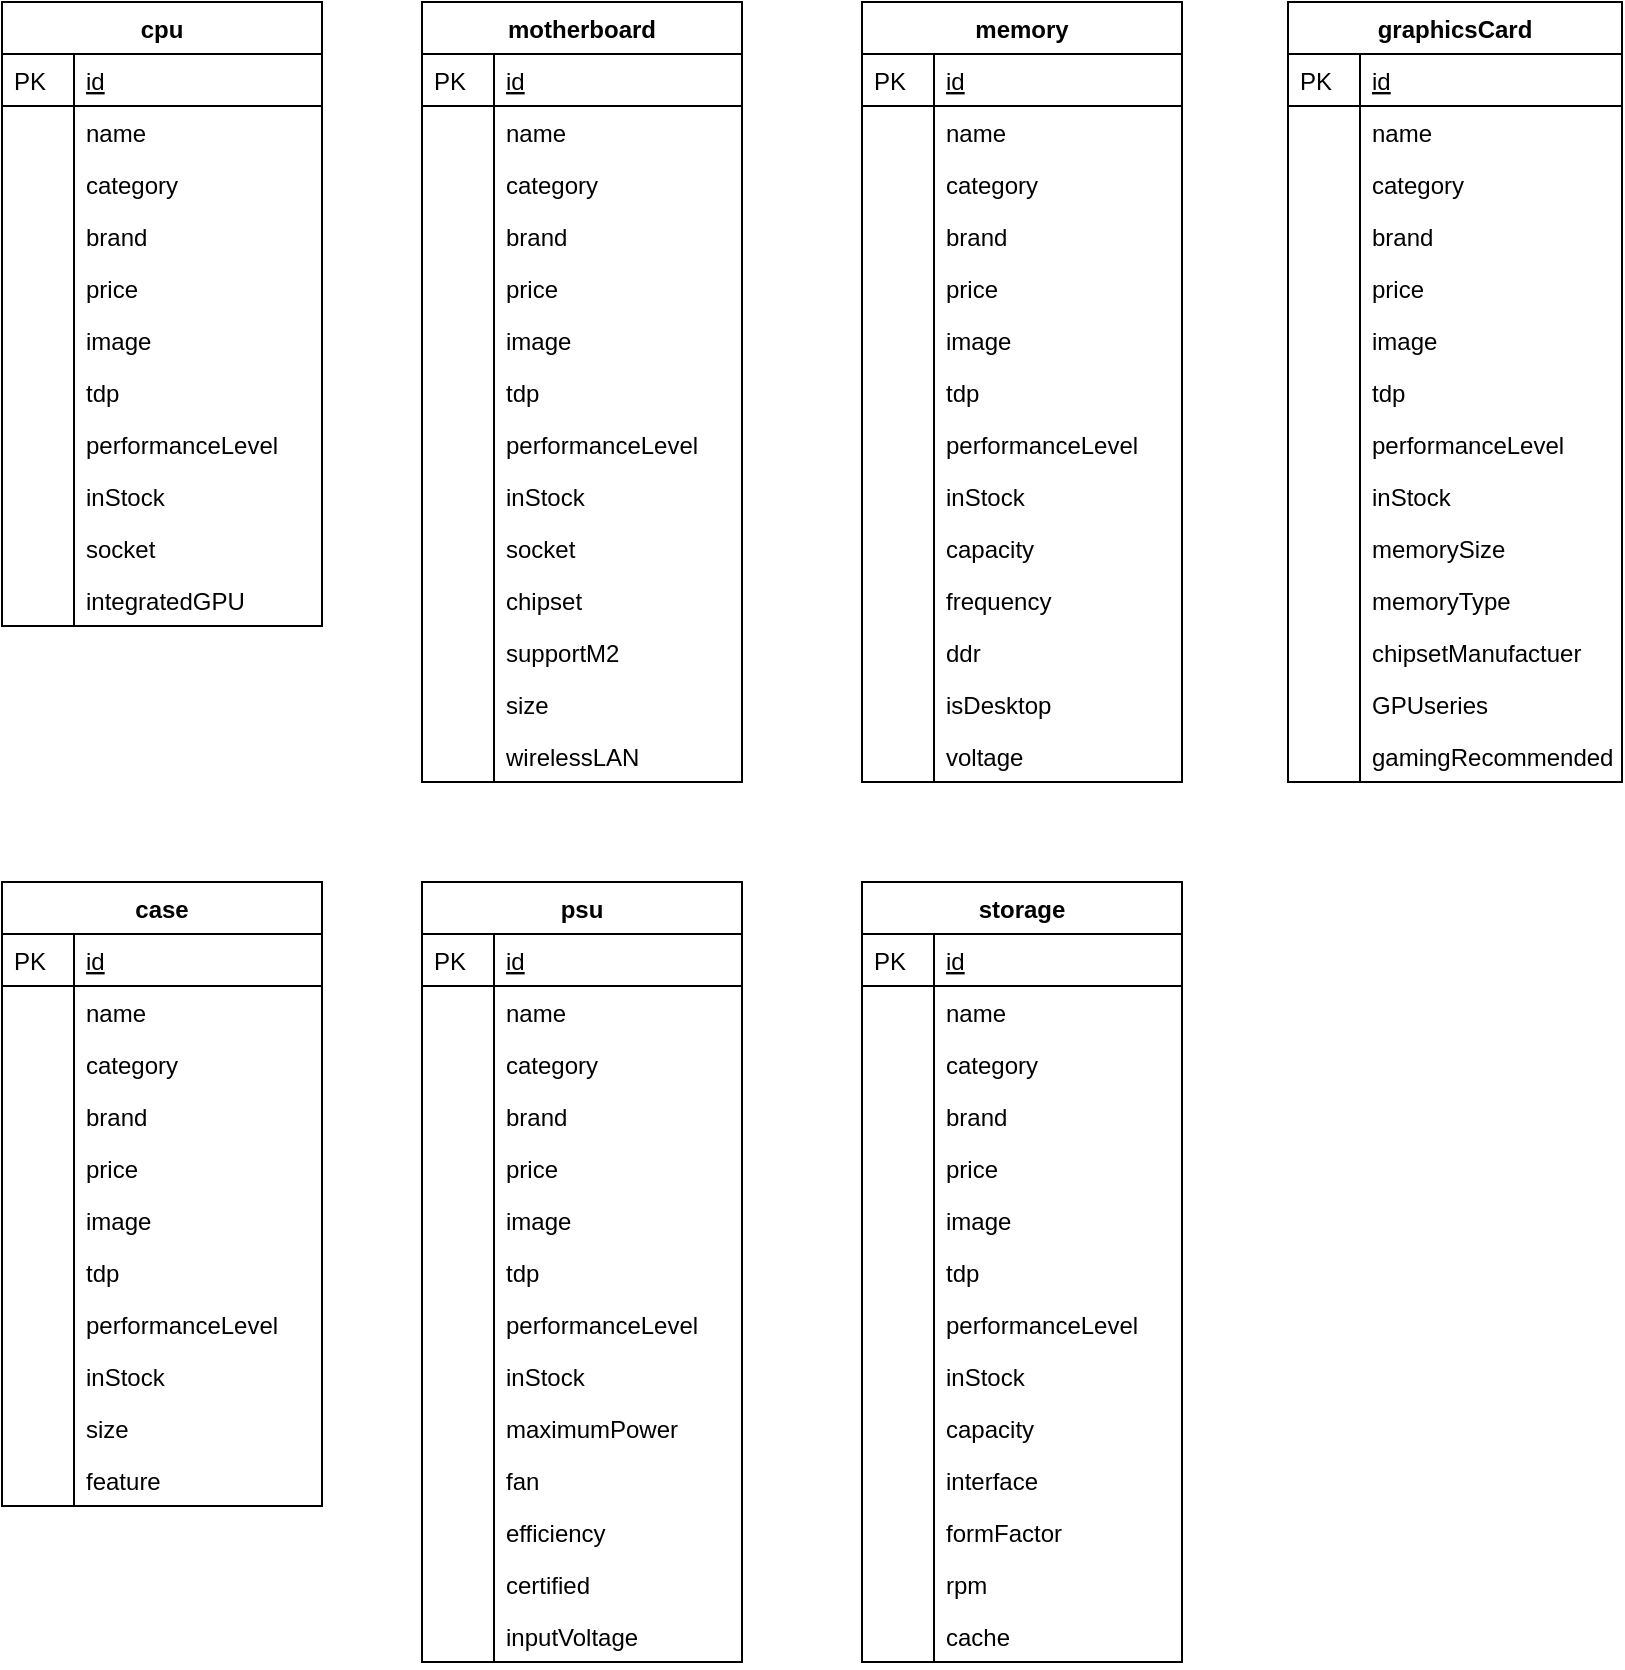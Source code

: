 <mxfile version="12.8.4" type="device" pages="2"><diagram id="C5RBs43oDa-KdzZeNtuy" name="ER table"><mxGraphModel dx="2249" dy="762" grid="1" gridSize="10" guides="1" tooltips="1" connect="1" arrows="1" fold="1" page="1" pageScale="1" pageWidth="827" pageHeight="1169" math="0" shadow="0"><root><mxCell id="WIyWlLk6GJQsqaUBKTNV-0"/><mxCell id="WIyWlLk6GJQsqaUBKTNV-1" parent="WIyWlLk6GJQsqaUBKTNV-0"/><mxCell id="zkfFHV4jXpPFQw0GAbJ--51" value="cpu" style="swimlane;fontStyle=1;childLayout=stackLayout;horizontal=1;startSize=26;horizontalStack=0;resizeParent=1;resizeLast=0;collapsible=1;marginBottom=0;rounded=0;shadow=0;strokeWidth=1;" parent="WIyWlLk6GJQsqaUBKTNV-1" vertex="1"><mxGeometry x="-390" y="120" width="160" height="312" as="geometry"><mxRectangle x="-390" y="120" width="160" height="26" as="alternateBounds"/></mxGeometry></mxCell><mxCell id="zkfFHV4jXpPFQw0GAbJ--52" value="id" style="shape=partialRectangle;top=0;left=0;right=0;bottom=1;align=left;verticalAlign=top;fillColor=none;spacingLeft=40;spacingRight=4;overflow=hidden;rotatable=0;points=[[0,0.5],[1,0.5]];portConstraint=eastwest;dropTarget=0;rounded=0;shadow=0;strokeWidth=1;fontStyle=4" parent="zkfFHV4jXpPFQw0GAbJ--51" vertex="1"><mxGeometry y="26" width="160" height="26" as="geometry"/></mxCell><mxCell id="zkfFHV4jXpPFQw0GAbJ--53" value="PK" style="shape=partialRectangle;top=0;left=0;bottom=0;fillColor=none;align=left;verticalAlign=top;spacingLeft=4;spacingRight=4;overflow=hidden;rotatable=0;points=[];portConstraint=eastwest;part=1;" parent="zkfFHV4jXpPFQw0GAbJ--52" vertex="1" connectable="0"><mxGeometry width="36" height="26" as="geometry"/></mxCell><mxCell id="zkfFHV4jXpPFQw0GAbJ--54" value="name" style="shape=partialRectangle;top=0;left=0;right=0;bottom=0;align=left;verticalAlign=top;fillColor=none;spacingLeft=40;spacingRight=4;overflow=hidden;rotatable=0;points=[[0,0.5],[1,0.5]];portConstraint=eastwest;dropTarget=0;rounded=0;shadow=0;strokeWidth=1;" parent="zkfFHV4jXpPFQw0GAbJ--51" vertex="1"><mxGeometry y="52" width="160" height="26" as="geometry"/></mxCell><mxCell id="zkfFHV4jXpPFQw0GAbJ--55" value="" style="shape=partialRectangle;top=0;left=0;bottom=0;fillColor=none;align=left;verticalAlign=top;spacingLeft=4;spacingRight=4;overflow=hidden;rotatable=0;points=[];portConstraint=eastwest;part=1;" parent="zkfFHV4jXpPFQw0GAbJ--54" vertex="1" connectable="0"><mxGeometry width="36" height="26" as="geometry"/></mxCell><mxCell id="uuH7nwAaMwgFCW266k2q-4" value="category" style="shape=partialRectangle;top=0;left=0;right=0;bottom=0;align=left;verticalAlign=top;fillColor=none;spacingLeft=40;spacingRight=4;overflow=hidden;rotatable=0;points=[[0,0.5],[1,0.5]];portConstraint=eastwest;dropTarget=0;rounded=0;shadow=0;strokeWidth=1;" vertex="1" parent="zkfFHV4jXpPFQw0GAbJ--51"><mxGeometry y="78" width="160" height="26" as="geometry"/></mxCell><mxCell id="uuH7nwAaMwgFCW266k2q-5" value="" style="shape=partialRectangle;top=0;left=0;bottom=0;fillColor=none;align=left;verticalAlign=top;spacingLeft=4;spacingRight=4;overflow=hidden;rotatable=0;points=[];portConstraint=eastwest;part=1;" vertex="1" connectable="0" parent="uuH7nwAaMwgFCW266k2q-4"><mxGeometry width="36" height="26" as="geometry"/></mxCell><mxCell id="uuH7nwAaMwgFCW266k2q-6" value="brand" style="shape=partialRectangle;top=0;left=0;right=0;bottom=0;align=left;verticalAlign=top;fillColor=none;spacingLeft=40;spacingRight=4;overflow=hidden;rotatable=0;points=[[0,0.5],[1,0.5]];portConstraint=eastwest;dropTarget=0;rounded=0;shadow=0;strokeWidth=1;" vertex="1" parent="zkfFHV4jXpPFQw0GAbJ--51"><mxGeometry y="104" width="160" height="26" as="geometry"/></mxCell><mxCell id="uuH7nwAaMwgFCW266k2q-7" value="" style="shape=partialRectangle;top=0;left=0;bottom=0;fillColor=none;align=left;verticalAlign=top;spacingLeft=4;spacingRight=4;overflow=hidden;rotatable=0;points=[];portConstraint=eastwest;part=1;" vertex="1" connectable="0" parent="uuH7nwAaMwgFCW266k2q-6"><mxGeometry width="36" height="26" as="geometry"/></mxCell><mxCell id="uuH7nwAaMwgFCW266k2q-18" value="price" style="shape=partialRectangle;top=0;left=0;right=0;bottom=0;align=left;verticalAlign=top;fillColor=none;spacingLeft=40;spacingRight=4;overflow=hidden;rotatable=0;points=[[0,0.5],[1,0.5]];portConstraint=eastwest;dropTarget=0;rounded=0;shadow=0;strokeWidth=1;" vertex="1" parent="zkfFHV4jXpPFQw0GAbJ--51"><mxGeometry y="130" width="160" height="26" as="geometry"/></mxCell><mxCell id="uuH7nwAaMwgFCW266k2q-19" value="" style="shape=partialRectangle;top=0;left=0;bottom=0;fillColor=none;align=left;verticalAlign=top;spacingLeft=4;spacingRight=4;overflow=hidden;rotatable=0;points=[];portConstraint=eastwest;part=1;" vertex="1" connectable="0" parent="uuH7nwAaMwgFCW266k2q-18"><mxGeometry width="36" height="26" as="geometry"/></mxCell><mxCell id="uuH7nwAaMwgFCW266k2q-26" value="image" style="shape=partialRectangle;top=0;left=0;right=0;bottom=0;align=left;verticalAlign=top;fillColor=none;spacingLeft=40;spacingRight=4;overflow=hidden;rotatable=0;points=[[0,0.5],[1,0.5]];portConstraint=eastwest;dropTarget=0;rounded=0;shadow=0;strokeWidth=1;" vertex="1" parent="zkfFHV4jXpPFQw0GAbJ--51"><mxGeometry y="156" width="160" height="26" as="geometry"/></mxCell><mxCell id="uuH7nwAaMwgFCW266k2q-27" value="" style="shape=partialRectangle;top=0;left=0;bottom=0;fillColor=none;align=left;verticalAlign=top;spacingLeft=4;spacingRight=4;overflow=hidden;rotatable=0;points=[];portConstraint=eastwest;part=1;" vertex="1" connectable="0" parent="uuH7nwAaMwgFCW266k2q-26"><mxGeometry width="36" height="26" as="geometry"/></mxCell><mxCell id="uuH7nwAaMwgFCW266k2q-10" value="tdp" style="shape=partialRectangle;top=0;left=0;right=0;bottom=0;align=left;verticalAlign=top;fillColor=none;spacingLeft=40;spacingRight=4;overflow=hidden;rotatable=0;points=[[0,0.5],[1,0.5]];portConstraint=eastwest;dropTarget=0;rounded=0;shadow=0;strokeWidth=1;" vertex="1" parent="zkfFHV4jXpPFQw0GAbJ--51"><mxGeometry y="182" width="160" height="26" as="geometry"/></mxCell><mxCell id="uuH7nwAaMwgFCW266k2q-11" value="" style="shape=partialRectangle;top=0;left=0;bottom=0;fillColor=none;align=left;verticalAlign=top;spacingLeft=4;spacingRight=4;overflow=hidden;rotatable=0;points=[];portConstraint=eastwest;part=1;" vertex="1" connectable="0" parent="uuH7nwAaMwgFCW266k2q-10"><mxGeometry width="36" height="26" as="geometry"/></mxCell><mxCell id="uuH7nwAaMwgFCW266k2q-24" value="performanceLevel" style="shape=partialRectangle;top=0;left=0;right=0;bottom=0;align=left;verticalAlign=top;fillColor=none;spacingLeft=40;spacingRight=4;overflow=hidden;rotatable=0;points=[[0,0.5],[1,0.5]];portConstraint=eastwest;dropTarget=0;rounded=0;shadow=0;strokeWidth=1;" vertex="1" parent="zkfFHV4jXpPFQw0GAbJ--51"><mxGeometry y="208" width="160" height="26" as="geometry"/></mxCell><mxCell id="uuH7nwAaMwgFCW266k2q-25" value="" style="shape=partialRectangle;top=0;left=0;bottom=0;fillColor=none;align=left;verticalAlign=top;spacingLeft=4;spacingRight=4;overflow=hidden;rotatable=0;points=[];portConstraint=eastwest;part=1;" vertex="1" connectable="0" parent="uuH7nwAaMwgFCW266k2q-24"><mxGeometry width="36" height="26" as="geometry"/></mxCell><mxCell id="uuH7nwAaMwgFCW266k2q-68" value="inStock" style="shape=partialRectangle;top=0;left=0;right=0;bottom=0;align=left;verticalAlign=top;fillColor=none;spacingLeft=40;spacingRight=4;overflow=hidden;rotatable=0;points=[[0,0.5],[1,0.5]];portConstraint=eastwest;dropTarget=0;rounded=0;shadow=0;strokeWidth=1;" vertex="1" parent="zkfFHV4jXpPFQw0GAbJ--51"><mxGeometry y="234" width="160" height="26" as="geometry"/></mxCell><mxCell id="uuH7nwAaMwgFCW266k2q-69" value="" style="shape=partialRectangle;top=0;left=0;bottom=0;fillColor=none;align=left;verticalAlign=top;spacingLeft=4;spacingRight=4;overflow=hidden;rotatable=0;points=[];portConstraint=eastwest;part=1;" vertex="1" connectable="0" parent="uuH7nwAaMwgFCW266k2q-68"><mxGeometry width="36" height="26" as="geometry"/></mxCell><mxCell id="uuH7nwAaMwgFCW266k2q-8" value="socket" style="shape=partialRectangle;top=0;left=0;right=0;bottom=0;align=left;verticalAlign=top;fillColor=none;spacingLeft=40;spacingRight=4;overflow=hidden;rotatable=0;points=[[0,0.5],[1,0.5]];portConstraint=eastwest;dropTarget=0;rounded=0;shadow=0;strokeWidth=1;" vertex="1" parent="zkfFHV4jXpPFQw0GAbJ--51"><mxGeometry y="260" width="160" height="26" as="geometry"/></mxCell><mxCell id="uuH7nwAaMwgFCW266k2q-9" value="" style="shape=partialRectangle;top=0;left=0;bottom=0;fillColor=none;align=left;verticalAlign=top;spacingLeft=4;spacingRight=4;overflow=hidden;rotatable=0;points=[];portConstraint=eastwest;part=1;" vertex="1" connectable="0" parent="uuH7nwAaMwgFCW266k2q-8"><mxGeometry width="36" height="26" as="geometry"/></mxCell><mxCell id="uuH7nwAaMwgFCW266k2q-22" value="integratedGPU" style="shape=partialRectangle;top=0;left=0;right=0;bottom=0;align=left;verticalAlign=top;fillColor=none;spacingLeft=40;spacingRight=4;overflow=hidden;rotatable=0;points=[[0,0.5],[1,0.5]];portConstraint=eastwest;dropTarget=0;rounded=0;shadow=0;strokeWidth=1;" vertex="1" parent="zkfFHV4jXpPFQw0GAbJ--51"><mxGeometry y="286" width="160" height="26" as="geometry"/></mxCell><mxCell id="uuH7nwAaMwgFCW266k2q-23" value="" style="shape=partialRectangle;top=0;left=0;bottom=0;fillColor=none;align=left;verticalAlign=top;spacingLeft=4;spacingRight=4;overflow=hidden;rotatable=0;points=[];portConstraint=eastwest;part=1;" vertex="1" connectable="0" parent="uuH7nwAaMwgFCW266k2q-22"><mxGeometry width="36" height="26" as="geometry"/></mxCell><mxCell id="zkfFHV4jXpPFQw0GAbJ--56" value="motherboard" style="swimlane;fontStyle=1;childLayout=stackLayout;horizontal=1;startSize=26;horizontalStack=0;resizeParent=1;resizeLast=0;collapsible=1;marginBottom=0;rounded=0;shadow=0;strokeWidth=1;" parent="WIyWlLk6GJQsqaUBKTNV-1" vertex="1"><mxGeometry x="-180" y="120" width="160" height="390" as="geometry"><mxRectangle x="260" y="80" width="160" height="26" as="alternateBounds"/></mxGeometry></mxCell><mxCell id="zkfFHV4jXpPFQw0GAbJ--57" value="id" style="shape=partialRectangle;top=0;left=0;right=0;bottom=1;align=left;verticalAlign=top;fillColor=none;spacingLeft=40;spacingRight=4;overflow=hidden;rotatable=0;points=[[0,0.5],[1,0.5]];portConstraint=eastwest;dropTarget=0;rounded=0;shadow=0;strokeWidth=1;fontStyle=4" parent="zkfFHV4jXpPFQw0GAbJ--56" vertex="1"><mxGeometry y="26" width="160" height="26" as="geometry"/></mxCell><mxCell id="zkfFHV4jXpPFQw0GAbJ--58" value="PK" style="shape=partialRectangle;top=0;left=0;bottom=0;fillColor=none;align=left;verticalAlign=top;spacingLeft=4;spacingRight=4;overflow=hidden;rotatable=0;points=[];portConstraint=eastwest;part=1;" parent="zkfFHV4jXpPFQw0GAbJ--57" vertex="1" connectable="0"><mxGeometry width="36" height="26" as="geometry"/></mxCell><mxCell id="zkfFHV4jXpPFQw0GAbJ--59" value="name" style="shape=partialRectangle;top=0;left=0;right=0;bottom=0;align=left;verticalAlign=top;fillColor=none;spacingLeft=40;spacingRight=4;overflow=hidden;rotatable=0;points=[[0,0.5],[1,0.5]];portConstraint=eastwest;dropTarget=0;rounded=0;shadow=0;strokeWidth=1;" parent="zkfFHV4jXpPFQw0GAbJ--56" vertex="1"><mxGeometry y="52" width="160" height="26" as="geometry"/></mxCell><mxCell id="zkfFHV4jXpPFQw0GAbJ--60" value="" style="shape=partialRectangle;top=0;left=0;bottom=0;fillColor=none;align=left;verticalAlign=top;spacingLeft=4;spacingRight=4;overflow=hidden;rotatable=0;points=[];portConstraint=eastwest;part=1;" parent="zkfFHV4jXpPFQw0GAbJ--59" vertex="1" connectable="0"><mxGeometry width="36" height="26" as="geometry"/></mxCell><mxCell id="zkfFHV4jXpPFQw0GAbJ--61" value="category" style="shape=partialRectangle;top=0;left=0;right=0;bottom=0;align=left;verticalAlign=top;fillColor=none;spacingLeft=40;spacingRight=4;overflow=hidden;rotatable=0;points=[[0,0.5],[1,0.5]];portConstraint=eastwest;dropTarget=0;rounded=0;shadow=0;strokeWidth=1;" parent="zkfFHV4jXpPFQw0GAbJ--56" vertex="1"><mxGeometry y="78" width="160" height="26" as="geometry"/></mxCell><mxCell id="zkfFHV4jXpPFQw0GAbJ--62" value="" style="shape=partialRectangle;top=0;left=0;bottom=0;fillColor=none;align=left;verticalAlign=top;spacingLeft=4;spacingRight=4;overflow=hidden;rotatable=0;points=[];portConstraint=eastwest;part=1;" parent="zkfFHV4jXpPFQw0GAbJ--61" vertex="1" connectable="0"><mxGeometry width="36" height="26" as="geometry"/></mxCell><mxCell id="uuH7nwAaMwgFCW266k2q-12" value="brand" style="shape=partialRectangle;top=0;left=0;right=0;bottom=0;align=left;verticalAlign=top;fillColor=none;spacingLeft=40;spacingRight=4;overflow=hidden;rotatable=0;points=[[0,0.5],[1,0.5]];portConstraint=eastwest;dropTarget=0;rounded=0;shadow=0;strokeWidth=1;" vertex="1" parent="zkfFHV4jXpPFQw0GAbJ--56"><mxGeometry y="104" width="160" height="26" as="geometry"/></mxCell><mxCell id="uuH7nwAaMwgFCW266k2q-13" value="" style="shape=partialRectangle;top=0;left=0;bottom=0;fillColor=none;align=left;verticalAlign=top;spacingLeft=4;spacingRight=4;overflow=hidden;rotatable=0;points=[];portConstraint=eastwest;part=1;" vertex="1" connectable="0" parent="uuH7nwAaMwgFCW266k2q-12"><mxGeometry width="36" height="26" as="geometry"/></mxCell><mxCell id="uuH7nwAaMwgFCW266k2q-20" value="price" style="shape=partialRectangle;top=0;left=0;right=0;bottom=0;align=left;verticalAlign=top;fillColor=none;spacingLeft=40;spacingRight=4;overflow=hidden;rotatable=0;points=[[0,0.5],[1,0.5]];portConstraint=eastwest;dropTarget=0;rounded=0;shadow=0;strokeWidth=1;" vertex="1" parent="zkfFHV4jXpPFQw0GAbJ--56"><mxGeometry y="130" width="160" height="26" as="geometry"/></mxCell><mxCell id="uuH7nwAaMwgFCW266k2q-21" value="" style="shape=partialRectangle;top=0;left=0;bottom=0;fillColor=none;align=left;verticalAlign=top;spacingLeft=4;spacingRight=4;overflow=hidden;rotatable=0;points=[];portConstraint=eastwest;part=1;" vertex="1" connectable="0" parent="uuH7nwAaMwgFCW266k2q-20"><mxGeometry width="36" height="26" as="geometry"/></mxCell><mxCell id="uuH7nwAaMwgFCW266k2q-28" value="image" style="shape=partialRectangle;top=0;left=0;right=0;bottom=0;align=left;verticalAlign=top;fillColor=none;spacingLeft=40;spacingRight=4;overflow=hidden;rotatable=0;points=[[0,0.5],[1,0.5]];portConstraint=eastwest;dropTarget=0;rounded=0;shadow=0;strokeWidth=1;" vertex="1" parent="zkfFHV4jXpPFQw0GAbJ--56"><mxGeometry y="156" width="160" height="26" as="geometry"/></mxCell><mxCell id="uuH7nwAaMwgFCW266k2q-29" value="" style="shape=partialRectangle;top=0;left=0;bottom=0;fillColor=none;align=left;verticalAlign=top;spacingLeft=4;spacingRight=4;overflow=hidden;rotatable=0;points=[];portConstraint=eastwest;part=1;" vertex="1" connectable="0" parent="uuH7nwAaMwgFCW266k2q-28"><mxGeometry width="36" height="26" as="geometry"/></mxCell><mxCell id="uuH7nwAaMwgFCW266k2q-14" value="tdp" style="shape=partialRectangle;top=0;left=0;right=0;bottom=0;align=left;verticalAlign=top;fillColor=none;spacingLeft=40;spacingRight=4;overflow=hidden;rotatable=0;points=[[0,0.5],[1,0.5]];portConstraint=eastwest;dropTarget=0;rounded=0;shadow=0;strokeWidth=1;" vertex="1" parent="zkfFHV4jXpPFQw0GAbJ--56"><mxGeometry y="182" width="160" height="26" as="geometry"/></mxCell><mxCell id="uuH7nwAaMwgFCW266k2q-15" value="" style="shape=partialRectangle;top=0;left=0;bottom=0;fillColor=none;align=left;verticalAlign=top;spacingLeft=4;spacingRight=4;overflow=hidden;rotatable=0;points=[];portConstraint=eastwest;part=1;" vertex="1" connectable="0" parent="uuH7nwAaMwgFCW266k2q-14"><mxGeometry width="36" height="26" as="geometry"/></mxCell><mxCell id="uuH7nwAaMwgFCW266k2q-30" value="performanceLevel" style="shape=partialRectangle;top=0;left=0;right=0;bottom=0;align=left;verticalAlign=top;fillColor=none;spacingLeft=40;spacingRight=4;overflow=hidden;rotatable=0;points=[[0,0.5],[1,0.5]];portConstraint=eastwest;dropTarget=0;rounded=0;shadow=0;strokeWidth=1;" vertex="1" parent="zkfFHV4jXpPFQw0GAbJ--56"><mxGeometry y="208" width="160" height="26" as="geometry"/></mxCell><mxCell id="uuH7nwAaMwgFCW266k2q-31" value="" style="shape=partialRectangle;top=0;left=0;bottom=0;fillColor=none;align=left;verticalAlign=top;spacingLeft=4;spacingRight=4;overflow=hidden;rotatable=0;points=[];portConstraint=eastwest;part=1;" vertex="1" connectable="0" parent="uuH7nwAaMwgFCW266k2q-30"><mxGeometry width="36" height="26" as="geometry"/></mxCell><mxCell id="uuH7nwAaMwgFCW266k2q-70" value="inStock" style="shape=partialRectangle;top=0;left=0;right=0;bottom=0;align=left;verticalAlign=top;fillColor=none;spacingLeft=40;spacingRight=4;overflow=hidden;rotatable=0;points=[[0,0.5],[1,0.5]];portConstraint=eastwest;dropTarget=0;rounded=0;shadow=0;strokeWidth=1;" vertex="1" parent="zkfFHV4jXpPFQw0GAbJ--56"><mxGeometry y="234" width="160" height="26" as="geometry"/></mxCell><mxCell id="uuH7nwAaMwgFCW266k2q-71" value="" style="shape=partialRectangle;top=0;left=0;bottom=0;fillColor=none;align=left;verticalAlign=top;spacingLeft=4;spacingRight=4;overflow=hidden;rotatable=0;points=[];portConstraint=eastwest;part=1;" vertex="1" connectable="0" parent="uuH7nwAaMwgFCW266k2q-70"><mxGeometry width="36" height="26" as="geometry"/></mxCell><mxCell id="uuH7nwAaMwgFCW266k2q-16" value="socket" style="shape=partialRectangle;top=0;left=0;right=0;bottom=0;align=left;verticalAlign=top;fillColor=none;spacingLeft=40;spacingRight=4;overflow=hidden;rotatable=0;points=[[0,0.5],[1,0.5]];portConstraint=eastwest;dropTarget=0;rounded=0;shadow=0;strokeWidth=1;" vertex="1" parent="zkfFHV4jXpPFQw0GAbJ--56"><mxGeometry y="260" width="160" height="26" as="geometry"/></mxCell><mxCell id="uuH7nwAaMwgFCW266k2q-17" value="" style="shape=partialRectangle;top=0;left=0;bottom=0;fillColor=none;align=left;verticalAlign=top;spacingLeft=4;spacingRight=4;overflow=hidden;rotatable=0;points=[];portConstraint=eastwest;part=1;" vertex="1" connectable="0" parent="uuH7nwAaMwgFCW266k2q-16"><mxGeometry width="36" height="26" as="geometry"/></mxCell><mxCell id="uuH7nwAaMwgFCW266k2q-62" value="chipset" style="shape=partialRectangle;top=0;left=0;right=0;bottom=0;align=left;verticalAlign=top;fillColor=none;spacingLeft=40;spacingRight=4;overflow=hidden;rotatable=0;points=[[0,0.5],[1,0.5]];portConstraint=eastwest;dropTarget=0;rounded=0;shadow=0;strokeWidth=1;" vertex="1" parent="zkfFHV4jXpPFQw0GAbJ--56"><mxGeometry y="286" width="160" height="26" as="geometry"/></mxCell><mxCell id="uuH7nwAaMwgFCW266k2q-63" value="" style="shape=partialRectangle;top=0;left=0;bottom=0;fillColor=none;align=left;verticalAlign=top;spacingLeft=4;spacingRight=4;overflow=hidden;rotatable=0;points=[];portConstraint=eastwest;part=1;" vertex="1" connectable="0" parent="uuH7nwAaMwgFCW266k2q-62"><mxGeometry width="36" height="26" as="geometry"/></mxCell><mxCell id="uuH7nwAaMwgFCW266k2q-64" value="supportM2" style="shape=partialRectangle;top=0;left=0;right=0;bottom=0;align=left;verticalAlign=top;fillColor=none;spacingLeft=40;spacingRight=4;overflow=hidden;rotatable=0;points=[[0,0.5],[1,0.5]];portConstraint=eastwest;dropTarget=0;rounded=0;shadow=0;strokeWidth=1;" vertex="1" parent="zkfFHV4jXpPFQw0GAbJ--56"><mxGeometry y="312" width="160" height="26" as="geometry"/></mxCell><mxCell id="uuH7nwAaMwgFCW266k2q-65" value="" style="shape=partialRectangle;top=0;left=0;bottom=0;fillColor=none;align=left;verticalAlign=top;spacingLeft=4;spacingRight=4;overflow=hidden;rotatable=0;points=[];portConstraint=eastwest;part=1;" vertex="1" connectable="0" parent="uuH7nwAaMwgFCW266k2q-64"><mxGeometry width="36" height="26" as="geometry"/></mxCell><mxCell id="uuH7nwAaMwgFCW266k2q-66" value="size" style="shape=partialRectangle;top=0;left=0;right=0;bottom=0;align=left;verticalAlign=top;fillColor=none;spacingLeft=40;spacingRight=4;overflow=hidden;rotatable=0;points=[[0,0.5],[1,0.5]];portConstraint=eastwest;dropTarget=0;rounded=0;shadow=0;strokeWidth=1;" vertex="1" parent="zkfFHV4jXpPFQw0GAbJ--56"><mxGeometry y="338" width="160" height="26" as="geometry"/></mxCell><mxCell id="uuH7nwAaMwgFCW266k2q-67" value="" style="shape=partialRectangle;top=0;left=0;bottom=0;fillColor=none;align=left;verticalAlign=top;spacingLeft=4;spacingRight=4;overflow=hidden;rotatable=0;points=[];portConstraint=eastwest;part=1;" vertex="1" connectable="0" parent="uuH7nwAaMwgFCW266k2q-66"><mxGeometry width="36" height="26" as="geometry"/></mxCell><mxCell id="uuH7nwAaMwgFCW266k2q-74" value="wirelessLAN" style="shape=partialRectangle;top=0;left=0;right=0;bottom=0;align=left;verticalAlign=top;fillColor=none;spacingLeft=40;spacingRight=4;overflow=hidden;rotatable=0;points=[[0,0.5],[1,0.5]];portConstraint=eastwest;dropTarget=0;rounded=0;shadow=0;strokeWidth=1;" vertex="1" parent="zkfFHV4jXpPFQw0GAbJ--56"><mxGeometry y="364" width="160" height="26" as="geometry"/></mxCell><mxCell id="uuH7nwAaMwgFCW266k2q-75" value="" style="shape=partialRectangle;top=0;left=0;bottom=0;fillColor=none;align=left;verticalAlign=top;spacingLeft=4;spacingRight=4;overflow=hidden;rotatable=0;points=[];portConstraint=eastwest;part=1;" vertex="1" connectable="0" parent="uuH7nwAaMwgFCW266k2q-74"><mxGeometry width="36" height="26" as="geometry"/></mxCell><mxCell id="uuH7nwAaMwgFCW266k2q-35" value="memory" style="swimlane;fontStyle=1;childLayout=stackLayout;horizontal=1;startSize=26;horizontalStack=0;resizeParent=1;resizeLast=0;collapsible=1;marginBottom=0;rounded=0;shadow=0;strokeWidth=1;" vertex="1" parent="WIyWlLk6GJQsqaUBKTNV-1"><mxGeometry x="40" y="120" width="160" height="390" as="geometry"><mxRectangle x="260" y="80" width="160" height="26" as="alternateBounds"/></mxGeometry></mxCell><mxCell id="uuH7nwAaMwgFCW266k2q-36" value="id" style="shape=partialRectangle;top=0;left=0;right=0;bottom=1;align=left;verticalAlign=top;fillColor=none;spacingLeft=40;spacingRight=4;overflow=hidden;rotatable=0;points=[[0,0.5],[1,0.5]];portConstraint=eastwest;dropTarget=0;rounded=0;shadow=0;strokeWidth=1;fontStyle=4" vertex="1" parent="uuH7nwAaMwgFCW266k2q-35"><mxGeometry y="26" width="160" height="26" as="geometry"/></mxCell><mxCell id="uuH7nwAaMwgFCW266k2q-37" value="PK" style="shape=partialRectangle;top=0;left=0;bottom=0;fillColor=none;align=left;verticalAlign=top;spacingLeft=4;spacingRight=4;overflow=hidden;rotatable=0;points=[];portConstraint=eastwest;part=1;" vertex="1" connectable="0" parent="uuH7nwAaMwgFCW266k2q-36"><mxGeometry width="36" height="26" as="geometry"/></mxCell><mxCell id="uuH7nwAaMwgFCW266k2q-38" value="name" style="shape=partialRectangle;top=0;left=0;right=0;bottom=0;align=left;verticalAlign=top;fillColor=none;spacingLeft=40;spacingRight=4;overflow=hidden;rotatable=0;points=[[0,0.5],[1,0.5]];portConstraint=eastwest;dropTarget=0;rounded=0;shadow=0;strokeWidth=1;" vertex="1" parent="uuH7nwAaMwgFCW266k2q-35"><mxGeometry y="52" width="160" height="26" as="geometry"/></mxCell><mxCell id="uuH7nwAaMwgFCW266k2q-39" value="" style="shape=partialRectangle;top=0;left=0;bottom=0;fillColor=none;align=left;verticalAlign=top;spacingLeft=4;spacingRight=4;overflow=hidden;rotatable=0;points=[];portConstraint=eastwest;part=1;" vertex="1" connectable="0" parent="uuH7nwAaMwgFCW266k2q-38"><mxGeometry width="36" height="26" as="geometry"/></mxCell><mxCell id="uuH7nwAaMwgFCW266k2q-40" value="category" style="shape=partialRectangle;top=0;left=0;right=0;bottom=0;align=left;verticalAlign=top;fillColor=none;spacingLeft=40;spacingRight=4;overflow=hidden;rotatable=0;points=[[0,0.5],[1,0.5]];portConstraint=eastwest;dropTarget=0;rounded=0;shadow=0;strokeWidth=1;" vertex="1" parent="uuH7nwAaMwgFCW266k2q-35"><mxGeometry y="78" width="160" height="26" as="geometry"/></mxCell><mxCell id="uuH7nwAaMwgFCW266k2q-41" value="" style="shape=partialRectangle;top=0;left=0;bottom=0;fillColor=none;align=left;verticalAlign=top;spacingLeft=4;spacingRight=4;overflow=hidden;rotatable=0;points=[];portConstraint=eastwest;part=1;" vertex="1" connectable="0" parent="uuH7nwAaMwgFCW266k2q-40"><mxGeometry width="36" height="26" as="geometry"/></mxCell><mxCell id="uuH7nwAaMwgFCW266k2q-42" value="brand" style="shape=partialRectangle;top=0;left=0;right=0;bottom=0;align=left;verticalAlign=top;fillColor=none;spacingLeft=40;spacingRight=4;overflow=hidden;rotatable=0;points=[[0,0.5],[1,0.5]];portConstraint=eastwest;dropTarget=0;rounded=0;shadow=0;strokeWidth=1;" vertex="1" parent="uuH7nwAaMwgFCW266k2q-35"><mxGeometry y="104" width="160" height="26" as="geometry"/></mxCell><mxCell id="uuH7nwAaMwgFCW266k2q-43" value="" style="shape=partialRectangle;top=0;left=0;bottom=0;fillColor=none;align=left;verticalAlign=top;spacingLeft=4;spacingRight=4;overflow=hidden;rotatable=0;points=[];portConstraint=eastwest;part=1;" vertex="1" connectable="0" parent="uuH7nwAaMwgFCW266k2q-42"><mxGeometry width="36" height="26" as="geometry"/></mxCell><mxCell id="uuH7nwAaMwgFCW266k2q-44" value="price" style="shape=partialRectangle;top=0;left=0;right=0;bottom=0;align=left;verticalAlign=top;fillColor=none;spacingLeft=40;spacingRight=4;overflow=hidden;rotatable=0;points=[[0,0.5],[1,0.5]];portConstraint=eastwest;dropTarget=0;rounded=0;shadow=0;strokeWidth=1;" vertex="1" parent="uuH7nwAaMwgFCW266k2q-35"><mxGeometry y="130" width="160" height="26" as="geometry"/></mxCell><mxCell id="uuH7nwAaMwgFCW266k2q-45" value="" style="shape=partialRectangle;top=0;left=0;bottom=0;fillColor=none;align=left;verticalAlign=top;spacingLeft=4;spacingRight=4;overflow=hidden;rotatable=0;points=[];portConstraint=eastwest;part=1;" vertex="1" connectable="0" parent="uuH7nwAaMwgFCW266k2q-44"><mxGeometry width="36" height="26" as="geometry"/></mxCell><mxCell id="uuH7nwAaMwgFCW266k2q-46" value="image" style="shape=partialRectangle;top=0;left=0;right=0;bottom=0;align=left;verticalAlign=top;fillColor=none;spacingLeft=40;spacingRight=4;overflow=hidden;rotatable=0;points=[[0,0.5],[1,0.5]];portConstraint=eastwest;dropTarget=0;rounded=0;shadow=0;strokeWidth=1;" vertex="1" parent="uuH7nwAaMwgFCW266k2q-35"><mxGeometry y="156" width="160" height="26" as="geometry"/></mxCell><mxCell id="uuH7nwAaMwgFCW266k2q-47" value="" style="shape=partialRectangle;top=0;left=0;bottom=0;fillColor=none;align=left;verticalAlign=top;spacingLeft=4;spacingRight=4;overflow=hidden;rotatable=0;points=[];portConstraint=eastwest;part=1;" vertex="1" connectable="0" parent="uuH7nwAaMwgFCW266k2q-46"><mxGeometry width="36" height="26" as="geometry"/></mxCell><mxCell id="uuH7nwAaMwgFCW266k2q-48" value="tdp" style="shape=partialRectangle;top=0;left=0;right=0;bottom=0;align=left;verticalAlign=top;fillColor=none;spacingLeft=40;spacingRight=4;overflow=hidden;rotatable=0;points=[[0,0.5],[1,0.5]];portConstraint=eastwest;dropTarget=0;rounded=0;shadow=0;strokeWidth=1;" vertex="1" parent="uuH7nwAaMwgFCW266k2q-35"><mxGeometry y="182" width="160" height="26" as="geometry"/></mxCell><mxCell id="uuH7nwAaMwgFCW266k2q-49" value="" style="shape=partialRectangle;top=0;left=0;bottom=0;fillColor=none;align=left;verticalAlign=top;spacingLeft=4;spacingRight=4;overflow=hidden;rotatable=0;points=[];portConstraint=eastwest;part=1;" vertex="1" connectable="0" parent="uuH7nwAaMwgFCW266k2q-48"><mxGeometry width="36" height="26" as="geometry"/></mxCell><mxCell id="uuH7nwAaMwgFCW266k2q-50" value="performanceLevel" style="shape=partialRectangle;top=0;left=0;right=0;bottom=0;align=left;verticalAlign=top;fillColor=none;spacingLeft=40;spacingRight=4;overflow=hidden;rotatable=0;points=[[0,0.5],[1,0.5]];portConstraint=eastwest;dropTarget=0;rounded=0;shadow=0;strokeWidth=1;" vertex="1" parent="uuH7nwAaMwgFCW266k2q-35"><mxGeometry y="208" width="160" height="26" as="geometry"/></mxCell><mxCell id="uuH7nwAaMwgFCW266k2q-51" value="" style="shape=partialRectangle;top=0;left=0;bottom=0;fillColor=none;align=left;verticalAlign=top;spacingLeft=4;spacingRight=4;overflow=hidden;rotatable=0;points=[];portConstraint=eastwest;part=1;" vertex="1" connectable="0" parent="uuH7nwAaMwgFCW266k2q-50"><mxGeometry width="36" height="26" as="geometry"/></mxCell><mxCell id="uuH7nwAaMwgFCW266k2q-72" value="inStock" style="shape=partialRectangle;top=0;left=0;right=0;bottom=0;align=left;verticalAlign=top;fillColor=none;spacingLeft=40;spacingRight=4;overflow=hidden;rotatable=0;points=[[0,0.5],[1,0.5]];portConstraint=eastwest;dropTarget=0;rounded=0;shadow=0;strokeWidth=1;" vertex="1" parent="uuH7nwAaMwgFCW266k2q-35"><mxGeometry y="234" width="160" height="26" as="geometry"/></mxCell><mxCell id="uuH7nwAaMwgFCW266k2q-73" value="" style="shape=partialRectangle;top=0;left=0;bottom=0;fillColor=none;align=left;verticalAlign=top;spacingLeft=4;spacingRight=4;overflow=hidden;rotatable=0;points=[];portConstraint=eastwest;part=1;" vertex="1" connectable="0" parent="uuH7nwAaMwgFCW266k2q-72"><mxGeometry width="36" height="26" as="geometry"/></mxCell><mxCell id="uuH7nwAaMwgFCW266k2q-58" value="capacity" style="shape=partialRectangle;top=0;left=0;right=0;bottom=0;align=left;verticalAlign=top;fillColor=none;spacingLeft=40;spacingRight=4;overflow=hidden;rotatable=0;points=[[0,0.5],[1,0.5]];portConstraint=eastwest;dropTarget=0;rounded=0;shadow=0;strokeWidth=1;" vertex="1" parent="uuH7nwAaMwgFCW266k2q-35"><mxGeometry y="260" width="160" height="26" as="geometry"/></mxCell><mxCell id="uuH7nwAaMwgFCW266k2q-59" value="" style="shape=partialRectangle;top=0;left=0;bottom=0;fillColor=none;align=left;verticalAlign=top;spacingLeft=4;spacingRight=4;overflow=hidden;rotatable=0;points=[];portConstraint=eastwest;part=1;" vertex="1" connectable="0" parent="uuH7nwAaMwgFCW266k2q-58"><mxGeometry width="36" height="26" as="geometry"/></mxCell><mxCell id="uuH7nwAaMwgFCW266k2q-52" value="frequency" style="shape=partialRectangle;top=0;left=0;right=0;bottom=0;align=left;verticalAlign=top;fillColor=none;spacingLeft=40;spacingRight=4;overflow=hidden;rotatable=0;points=[[0,0.5],[1,0.5]];portConstraint=eastwest;dropTarget=0;rounded=0;shadow=0;strokeWidth=1;" vertex="1" parent="uuH7nwAaMwgFCW266k2q-35"><mxGeometry y="286" width="160" height="26" as="geometry"/></mxCell><mxCell id="uuH7nwAaMwgFCW266k2q-53" value="" style="shape=partialRectangle;top=0;left=0;bottom=0;fillColor=none;align=left;verticalAlign=top;spacingLeft=4;spacingRight=4;overflow=hidden;rotatable=0;points=[];portConstraint=eastwest;part=1;" vertex="1" connectable="0" parent="uuH7nwAaMwgFCW266k2q-52"><mxGeometry width="36" height="26" as="geometry"/></mxCell><mxCell id="uuH7nwAaMwgFCW266k2q-54" value="ddr" style="shape=partialRectangle;top=0;left=0;right=0;bottom=0;align=left;verticalAlign=top;fillColor=none;spacingLeft=40;spacingRight=4;overflow=hidden;rotatable=0;points=[[0,0.5],[1,0.5]];portConstraint=eastwest;dropTarget=0;rounded=0;shadow=0;strokeWidth=1;" vertex="1" parent="uuH7nwAaMwgFCW266k2q-35"><mxGeometry y="312" width="160" height="26" as="geometry"/></mxCell><mxCell id="uuH7nwAaMwgFCW266k2q-55" value="" style="shape=partialRectangle;top=0;left=0;bottom=0;fillColor=none;align=left;verticalAlign=top;spacingLeft=4;spacingRight=4;overflow=hidden;rotatable=0;points=[];portConstraint=eastwest;part=1;" vertex="1" connectable="0" parent="uuH7nwAaMwgFCW266k2q-54"><mxGeometry width="36" height="26" as="geometry"/></mxCell><mxCell id="uuH7nwAaMwgFCW266k2q-56" value="isDesktop" style="shape=partialRectangle;top=0;left=0;right=0;bottom=0;align=left;verticalAlign=top;fillColor=none;spacingLeft=40;spacingRight=4;overflow=hidden;rotatable=0;points=[[0,0.5],[1,0.5]];portConstraint=eastwest;dropTarget=0;rounded=0;shadow=0;strokeWidth=1;" vertex="1" parent="uuH7nwAaMwgFCW266k2q-35"><mxGeometry y="338" width="160" height="26" as="geometry"/></mxCell><mxCell id="uuH7nwAaMwgFCW266k2q-57" value="" style="shape=partialRectangle;top=0;left=0;bottom=0;fillColor=none;align=left;verticalAlign=top;spacingLeft=4;spacingRight=4;overflow=hidden;rotatable=0;points=[];portConstraint=eastwest;part=1;" vertex="1" connectable="0" parent="uuH7nwAaMwgFCW266k2q-56"><mxGeometry width="36" height="26" as="geometry"/></mxCell><mxCell id="uuH7nwAaMwgFCW266k2q-60" value="voltage" style="shape=partialRectangle;top=0;left=0;right=0;bottom=0;align=left;verticalAlign=top;fillColor=none;spacingLeft=40;spacingRight=4;overflow=hidden;rotatable=0;points=[[0,0.5],[1,0.5]];portConstraint=eastwest;dropTarget=0;rounded=0;shadow=0;strokeWidth=1;" vertex="1" parent="uuH7nwAaMwgFCW266k2q-35"><mxGeometry y="364" width="160" height="26" as="geometry"/></mxCell><mxCell id="uuH7nwAaMwgFCW266k2q-61" value="" style="shape=partialRectangle;top=0;left=0;bottom=0;fillColor=none;align=left;verticalAlign=top;spacingLeft=4;spacingRight=4;overflow=hidden;rotatable=0;points=[];portConstraint=eastwest;part=1;" vertex="1" connectable="0" parent="uuH7nwAaMwgFCW266k2q-60"><mxGeometry width="36" height="26" as="geometry"/></mxCell><mxCell id="uuH7nwAaMwgFCW266k2q-76" value="graphicsCard" style="swimlane;fontStyle=1;childLayout=stackLayout;horizontal=1;startSize=26;horizontalStack=0;resizeParent=1;resizeLast=0;collapsible=1;marginBottom=0;rounded=0;shadow=0;strokeWidth=1;" vertex="1" parent="WIyWlLk6GJQsqaUBKTNV-1"><mxGeometry x="253" y="120" width="167" height="390" as="geometry"><mxRectangle x="260" y="80" width="160" height="26" as="alternateBounds"/></mxGeometry></mxCell><mxCell id="uuH7nwAaMwgFCW266k2q-77" value="id" style="shape=partialRectangle;top=0;left=0;right=0;bottom=1;align=left;verticalAlign=top;fillColor=none;spacingLeft=40;spacingRight=4;overflow=hidden;rotatable=0;points=[[0,0.5],[1,0.5]];portConstraint=eastwest;dropTarget=0;rounded=0;shadow=0;strokeWidth=1;fontStyle=4" vertex="1" parent="uuH7nwAaMwgFCW266k2q-76"><mxGeometry y="26" width="167" height="26" as="geometry"/></mxCell><mxCell id="uuH7nwAaMwgFCW266k2q-78" value="PK" style="shape=partialRectangle;top=0;left=0;bottom=0;fillColor=none;align=left;verticalAlign=top;spacingLeft=4;spacingRight=4;overflow=hidden;rotatable=0;points=[];portConstraint=eastwest;part=1;" vertex="1" connectable="0" parent="uuH7nwAaMwgFCW266k2q-77"><mxGeometry width="36" height="26" as="geometry"/></mxCell><mxCell id="uuH7nwAaMwgFCW266k2q-79" value="name" style="shape=partialRectangle;top=0;left=0;right=0;bottom=0;align=left;verticalAlign=top;fillColor=none;spacingLeft=40;spacingRight=4;overflow=hidden;rotatable=0;points=[[0,0.5],[1,0.5]];portConstraint=eastwest;dropTarget=0;rounded=0;shadow=0;strokeWidth=1;" vertex="1" parent="uuH7nwAaMwgFCW266k2q-76"><mxGeometry y="52" width="167" height="26" as="geometry"/></mxCell><mxCell id="uuH7nwAaMwgFCW266k2q-80" value="" style="shape=partialRectangle;top=0;left=0;bottom=0;fillColor=none;align=left;verticalAlign=top;spacingLeft=4;spacingRight=4;overflow=hidden;rotatable=0;points=[];portConstraint=eastwest;part=1;" vertex="1" connectable="0" parent="uuH7nwAaMwgFCW266k2q-79"><mxGeometry width="36" height="26" as="geometry"/></mxCell><mxCell id="uuH7nwAaMwgFCW266k2q-81" value="category" style="shape=partialRectangle;top=0;left=0;right=0;bottom=0;align=left;verticalAlign=top;fillColor=none;spacingLeft=40;spacingRight=4;overflow=hidden;rotatable=0;points=[[0,0.5],[1,0.5]];portConstraint=eastwest;dropTarget=0;rounded=0;shadow=0;strokeWidth=1;" vertex="1" parent="uuH7nwAaMwgFCW266k2q-76"><mxGeometry y="78" width="167" height="26" as="geometry"/></mxCell><mxCell id="uuH7nwAaMwgFCW266k2q-82" value="" style="shape=partialRectangle;top=0;left=0;bottom=0;fillColor=none;align=left;verticalAlign=top;spacingLeft=4;spacingRight=4;overflow=hidden;rotatable=0;points=[];portConstraint=eastwest;part=1;" vertex="1" connectable="0" parent="uuH7nwAaMwgFCW266k2q-81"><mxGeometry width="36" height="26" as="geometry"/></mxCell><mxCell id="uuH7nwAaMwgFCW266k2q-83" value="brand" style="shape=partialRectangle;top=0;left=0;right=0;bottom=0;align=left;verticalAlign=top;fillColor=none;spacingLeft=40;spacingRight=4;overflow=hidden;rotatable=0;points=[[0,0.5],[1,0.5]];portConstraint=eastwest;dropTarget=0;rounded=0;shadow=0;strokeWidth=1;" vertex="1" parent="uuH7nwAaMwgFCW266k2q-76"><mxGeometry y="104" width="167" height="26" as="geometry"/></mxCell><mxCell id="uuH7nwAaMwgFCW266k2q-84" value="" style="shape=partialRectangle;top=0;left=0;bottom=0;fillColor=none;align=left;verticalAlign=top;spacingLeft=4;spacingRight=4;overflow=hidden;rotatable=0;points=[];portConstraint=eastwest;part=1;" vertex="1" connectable="0" parent="uuH7nwAaMwgFCW266k2q-83"><mxGeometry width="36" height="26" as="geometry"/></mxCell><mxCell id="uuH7nwAaMwgFCW266k2q-85" value="price" style="shape=partialRectangle;top=0;left=0;right=0;bottom=0;align=left;verticalAlign=top;fillColor=none;spacingLeft=40;spacingRight=4;overflow=hidden;rotatable=0;points=[[0,0.5],[1,0.5]];portConstraint=eastwest;dropTarget=0;rounded=0;shadow=0;strokeWidth=1;" vertex="1" parent="uuH7nwAaMwgFCW266k2q-76"><mxGeometry y="130" width="167" height="26" as="geometry"/></mxCell><mxCell id="uuH7nwAaMwgFCW266k2q-86" value="" style="shape=partialRectangle;top=0;left=0;bottom=0;fillColor=none;align=left;verticalAlign=top;spacingLeft=4;spacingRight=4;overflow=hidden;rotatable=0;points=[];portConstraint=eastwest;part=1;" vertex="1" connectable="0" parent="uuH7nwAaMwgFCW266k2q-85"><mxGeometry width="36" height="26" as="geometry"/></mxCell><mxCell id="uuH7nwAaMwgFCW266k2q-87" value="image" style="shape=partialRectangle;top=0;left=0;right=0;bottom=0;align=left;verticalAlign=top;fillColor=none;spacingLeft=40;spacingRight=4;overflow=hidden;rotatable=0;points=[[0,0.5],[1,0.5]];portConstraint=eastwest;dropTarget=0;rounded=0;shadow=0;strokeWidth=1;" vertex="1" parent="uuH7nwAaMwgFCW266k2q-76"><mxGeometry y="156" width="167" height="26" as="geometry"/></mxCell><mxCell id="uuH7nwAaMwgFCW266k2q-88" value="" style="shape=partialRectangle;top=0;left=0;bottom=0;fillColor=none;align=left;verticalAlign=top;spacingLeft=4;spacingRight=4;overflow=hidden;rotatable=0;points=[];portConstraint=eastwest;part=1;" vertex="1" connectable="0" parent="uuH7nwAaMwgFCW266k2q-87"><mxGeometry width="36" height="26" as="geometry"/></mxCell><mxCell id="uuH7nwAaMwgFCW266k2q-89" value="tdp" style="shape=partialRectangle;top=0;left=0;right=0;bottom=0;align=left;verticalAlign=top;fillColor=none;spacingLeft=40;spacingRight=4;overflow=hidden;rotatable=0;points=[[0,0.5],[1,0.5]];portConstraint=eastwest;dropTarget=0;rounded=0;shadow=0;strokeWidth=1;" vertex="1" parent="uuH7nwAaMwgFCW266k2q-76"><mxGeometry y="182" width="167" height="26" as="geometry"/></mxCell><mxCell id="uuH7nwAaMwgFCW266k2q-90" value="" style="shape=partialRectangle;top=0;left=0;bottom=0;fillColor=none;align=left;verticalAlign=top;spacingLeft=4;spacingRight=4;overflow=hidden;rotatable=0;points=[];portConstraint=eastwest;part=1;" vertex="1" connectable="0" parent="uuH7nwAaMwgFCW266k2q-89"><mxGeometry width="36" height="26" as="geometry"/></mxCell><mxCell id="uuH7nwAaMwgFCW266k2q-91" value="performanceLevel" style="shape=partialRectangle;top=0;left=0;right=0;bottom=0;align=left;verticalAlign=top;fillColor=none;spacingLeft=40;spacingRight=4;overflow=hidden;rotatable=0;points=[[0,0.5],[1,0.5]];portConstraint=eastwest;dropTarget=0;rounded=0;shadow=0;strokeWidth=1;" vertex="1" parent="uuH7nwAaMwgFCW266k2q-76"><mxGeometry y="208" width="167" height="26" as="geometry"/></mxCell><mxCell id="uuH7nwAaMwgFCW266k2q-92" value="" style="shape=partialRectangle;top=0;left=0;bottom=0;fillColor=none;align=left;verticalAlign=top;spacingLeft=4;spacingRight=4;overflow=hidden;rotatable=0;points=[];portConstraint=eastwest;part=1;" vertex="1" connectable="0" parent="uuH7nwAaMwgFCW266k2q-91"><mxGeometry width="36" height="26" as="geometry"/></mxCell><mxCell id="uuH7nwAaMwgFCW266k2q-93" value="inStock" style="shape=partialRectangle;top=0;left=0;right=0;bottom=0;align=left;verticalAlign=top;fillColor=none;spacingLeft=40;spacingRight=4;overflow=hidden;rotatable=0;points=[[0,0.5],[1,0.5]];portConstraint=eastwest;dropTarget=0;rounded=0;shadow=0;strokeWidth=1;" vertex="1" parent="uuH7nwAaMwgFCW266k2q-76"><mxGeometry y="234" width="167" height="26" as="geometry"/></mxCell><mxCell id="uuH7nwAaMwgFCW266k2q-94" value="" style="shape=partialRectangle;top=0;left=0;bottom=0;fillColor=none;align=left;verticalAlign=top;spacingLeft=4;spacingRight=4;overflow=hidden;rotatable=0;points=[];portConstraint=eastwest;part=1;" vertex="1" connectable="0" parent="uuH7nwAaMwgFCW266k2q-93"><mxGeometry width="36" height="26" as="geometry"/></mxCell><mxCell id="uuH7nwAaMwgFCW266k2q-95" value="memorySize" style="shape=partialRectangle;top=0;left=0;right=0;bottom=0;align=left;verticalAlign=top;fillColor=none;spacingLeft=40;spacingRight=4;overflow=hidden;rotatable=0;points=[[0,0.5],[1,0.5]];portConstraint=eastwest;dropTarget=0;rounded=0;shadow=0;strokeWidth=1;" vertex="1" parent="uuH7nwAaMwgFCW266k2q-76"><mxGeometry y="260" width="167" height="26" as="geometry"/></mxCell><mxCell id="uuH7nwAaMwgFCW266k2q-96" value="" style="shape=partialRectangle;top=0;left=0;bottom=0;fillColor=none;align=left;verticalAlign=top;spacingLeft=4;spacingRight=4;overflow=hidden;rotatable=0;points=[];portConstraint=eastwest;part=1;" vertex="1" connectable="0" parent="uuH7nwAaMwgFCW266k2q-95"><mxGeometry width="36" height="26" as="geometry"/></mxCell><mxCell id="uuH7nwAaMwgFCW266k2q-97" value="memoryType" style="shape=partialRectangle;top=0;left=0;right=0;bottom=0;align=left;verticalAlign=top;fillColor=none;spacingLeft=40;spacingRight=4;overflow=hidden;rotatable=0;points=[[0,0.5],[1,0.5]];portConstraint=eastwest;dropTarget=0;rounded=0;shadow=0;strokeWidth=1;" vertex="1" parent="uuH7nwAaMwgFCW266k2q-76"><mxGeometry y="286" width="167" height="26" as="geometry"/></mxCell><mxCell id="uuH7nwAaMwgFCW266k2q-98" value="" style="shape=partialRectangle;top=0;left=0;bottom=0;fillColor=none;align=left;verticalAlign=top;spacingLeft=4;spacingRight=4;overflow=hidden;rotatable=0;points=[];portConstraint=eastwest;part=1;" vertex="1" connectable="0" parent="uuH7nwAaMwgFCW266k2q-97"><mxGeometry width="36" height="26" as="geometry"/></mxCell><mxCell id="uuH7nwAaMwgFCW266k2q-99" value="chipsetManufactuer" style="shape=partialRectangle;top=0;left=0;right=0;bottom=0;align=left;verticalAlign=top;fillColor=none;spacingLeft=40;spacingRight=4;overflow=hidden;rotatable=0;points=[[0,0.5],[1,0.5]];portConstraint=eastwest;dropTarget=0;rounded=0;shadow=0;strokeWidth=1;" vertex="1" parent="uuH7nwAaMwgFCW266k2q-76"><mxGeometry y="312" width="167" height="26" as="geometry"/></mxCell><mxCell id="uuH7nwAaMwgFCW266k2q-100" value="" style="shape=partialRectangle;top=0;left=0;bottom=0;fillColor=none;align=left;verticalAlign=top;spacingLeft=4;spacingRight=4;overflow=hidden;rotatable=0;points=[];portConstraint=eastwest;part=1;" vertex="1" connectable="0" parent="uuH7nwAaMwgFCW266k2q-99"><mxGeometry width="36" height="26" as="geometry"/></mxCell><mxCell id="lyzCvaTqJwPXeucXKVGW-31" value="GPUseries" style="shape=partialRectangle;top=0;left=0;right=0;bottom=0;align=left;verticalAlign=top;fillColor=none;spacingLeft=40;spacingRight=4;overflow=hidden;rotatable=0;points=[[0,0.5],[1,0.5]];portConstraint=eastwest;dropTarget=0;rounded=0;shadow=0;strokeWidth=1;" vertex="1" parent="uuH7nwAaMwgFCW266k2q-76"><mxGeometry y="338" width="167" height="26" as="geometry"/></mxCell><mxCell id="lyzCvaTqJwPXeucXKVGW-32" value="" style="shape=partialRectangle;top=0;left=0;bottom=0;fillColor=none;align=left;verticalAlign=top;spacingLeft=4;spacingRight=4;overflow=hidden;rotatable=0;points=[];portConstraint=eastwest;part=1;" vertex="1" connectable="0" parent="lyzCvaTqJwPXeucXKVGW-31"><mxGeometry width="36" height="26" as="geometry"/></mxCell><mxCell id="lyzCvaTqJwPXeucXKVGW-33" value="gamingRecommended" style="shape=partialRectangle;top=0;left=0;right=0;bottom=0;align=left;verticalAlign=top;fillColor=none;spacingLeft=40;spacingRight=4;overflow=hidden;rotatable=0;points=[[0,0.5],[1,0.5]];portConstraint=eastwest;dropTarget=0;rounded=0;shadow=0;strokeWidth=1;" vertex="1" parent="uuH7nwAaMwgFCW266k2q-76"><mxGeometry y="364" width="167" height="26" as="geometry"/></mxCell><mxCell id="lyzCvaTqJwPXeucXKVGW-34" value="" style="shape=partialRectangle;top=0;left=0;bottom=0;fillColor=none;align=left;verticalAlign=top;spacingLeft=4;spacingRight=4;overflow=hidden;rotatable=0;points=[];portConstraint=eastwest;part=1;" vertex="1" connectable="0" parent="lyzCvaTqJwPXeucXKVGW-33"><mxGeometry width="36" height="26" as="geometry"/></mxCell><mxCell id="lyzCvaTqJwPXeucXKVGW-0" value="case" style="swimlane;fontStyle=1;childLayout=stackLayout;horizontal=1;startSize=26;horizontalStack=0;resizeParent=1;resizeLast=0;collapsible=1;marginBottom=0;rounded=0;shadow=0;strokeWidth=1;" vertex="1" parent="WIyWlLk6GJQsqaUBKTNV-1"><mxGeometry x="-390" y="560" width="160" height="312" as="geometry"><mxRectangle x="260" y="80" width="160" height="26" as="alternateBounds"/></mxGeometry></mxCell><mxCell id="lyzCvaTqJwPXeucXKVGW-1" value="id" style="shape=partialRectangle;top=0;left=0;right=0;bottom=1;align=left;verticalAlign=top;fillColor=none;spacingLeft=40;spacingRight=4;overflow=hidden;rotatable=0;points=[[0,0.5],[1,0.5]];portConstraint=eastwest;dropTarget=0;rounded=0;shadow=0;strokeWidth=1;fontStyle=4" vertex="1" parent="lyzCvaTqJwPXeucXKVGW-0"><mxGeometry y="26" width="160" height="26" as="geometry"/></mxCell><mxCell id="lyzCvaTqJwPXeucXKVGW-2" value="PK" style="shape=partialRectangle;top=0;left=0;bottom=0;fillColor=none;align=left;verticalAlign=top;spacingLeft=4;spacingRight=4;overflow=hidden;rotatable=0;points=[];portConstraint=eastwest;part=1;" vertex="1" connectable="0" parent="lyzCvaTqJwPXeucXKVGW-1"><mxGeometry width="36" height="26" as="geometry"/></mxCell><mxCell id="lyzCvaTqJwPXeucXKVGW-3" value="name" style="shape=partialRectangle;top=0;left=0;right=0;bottom=0;align=left;verticalAlign=top;fillColor=none;spacingLeft=40;spacingRight=4;overflow=hidden;rotatable=0;points=[[0,0.5],[1,0.5]];portConstraint=eastwest;dropTarget=0;rounded=0;shadow=0;strokeWidth=1;" vertex="1" parent="lyzCvaTqJwPXeucXKVGW-0"><mxGeometry y="52" width="160" height="26" as="geometry"/></mxCell><mxCell id="lyzCvaTqJwPXeucXKVGW-4" value="" style="shape=partialRectangle;top=0;left=0;bottom=0;fillColor=none;align=left;verticalAlign=top;spacingLeft=4;spacingRight=4;overflow=hidden;rotatable=0;points=[];portConstraint=eastwest;part=1;" vertex="1" connectable="0" parent="lyzCvaTqJwPXeucXKVGW-3"><mxGeometry width="36" height="26" as="geometry"/></mxCell><mxCell id="lyzCvaTqJwPXeucXKVGW-5" value="category" style="shape=partialRectangle;top=0;left=0;right=0;bottom=0;align=left;verticalAlign=top;fillColor=none;spacingLeft=40;spacingRight=4;overflow=hidden;rotatable=0;points=[[0,0.5],[1,0.5]];portConstraint=eastwest;dropTarget=0;rounded=0;shadow=0;strokeWidth=1;" vertex="1" parent="lyzCvaTqJwPXeucXKVGW-0"><mxGeometry y="78" width="160" height="26" as="geometry"/></mxCell><mxCell id="lyzCvaTqJwPXeucXKVGW-6" value="" style="shape=partialRectangle;top=0;left=0;bottom=0;fillColor=none;align=left;verticalAlign=top;spacingLeft=4;spacingRight=4;overflow=hidden;rotatable=0;points=[];portConstraint=eastwest;part=1;" vertex="1" connectable="0" parent="lyzCvaTqJwPXeucXKVGW-5"><mxGeometry width="36" height="26" as="geometry"/></mxCell><mxCell id="lyzCvaTqJwPXeucXKVGW-7" value="brand" style="shape=partialRectangle;top=0;left=0;right=0;bottom=0;align=left;verticalAlign=top;fillColor=none;spacingLeft=40;spacingRight=4;overflow=hidden;rotatable=0;points=[[0,0.5],[1,0.5]];portConstraint=eastwest;dropTarget=0;rounded=0;shadow=0;strokeWidth=1;" vertex="1" parent="lyzCvaTqJwPXeucXKVGW-0"><mxGeometry y="104" width="160" height="26" as="geometry"/></mxCell><mxCell id="lyzCvaTqJwPXeucXKVGW-8" value="" style="shape=partialRectangle;top=0;left=0;bottom=0;fillColor=none;align=left;verticalAlign=top;spacingLeft=4;spacingRight=4;overflow=hidden;rotatable=0;points=[];portConstraint=eastwest;part=1;" vertex="1" connectable="0" parent="lyzCvaTqJwPXeucXKVGW-7"><mxGeometry width="36" height="26" as="geometry"/></mxCell><mxCell id="lyzCvaTqJwPXeucXKVGW-9" value="price" style="shape=partialRectangle;top=0;left=0;right=0;bottom=0;align=left;verticalAlign=top;fillColor=none;spacingLeft=40;spacingRight=4;overflow=hidden;rotatable=0;points=[[0,0.5],[1,0.5]];portConstraint=eastwest;dropTarget=0;rounded=0;shadow=0;strokeWidth=1;" vertex="1" parent="lyzCvaTqJwPXeucXKVGW-0"><mxGeometry y="130" width="160" height="26" as="geometry"/></mxCell><mxCell id="lyzCvaTqJwPXeucXKVGW-10" value="" style="shape=partialRectangle;top=0;left=0;bottom=0;fillColor=none;align=left;verticalAlign=top;spacingLeft=4;spacingRight=4;overflow=hidden;rotatable=0;points=[];portConstraint=eastwest;part=1;" vertex="1" connectable="0" parent="lyzCvaTqJwPXeucXKVGW-9"><mxGeometry width="36" height="26" as="geometry"/></mxCell><mxCell id="lyzCvaTqJwPXeucXKVGW-11" value="image" style="shape=partialRectangle;top=0;left=0;right=0;bottom=0;align=left;verticalAlign=top;fillColor=none;spacingLeft=40;spacingRight=4;overflow=hidden;rotatable=0;points=[[0,0.5],[1,0.5]];portConstraint=eastwest;dropTarget=0;rounded=0;shadow=0;strokeWidth=1;" vertex="1" parent="lyzCvaTqJwPXeucXKVGW-0"><mxGeometry y="156" width="160" height="26" as="geometry"/></mxCell><mxCell id="lyzCvaTqJwPXeucXKVGW-12" value="" style="shape=partialRectangle;top=0;left=0;bottom=0;fillColor=none;align=left;verticalAlign=top;spacingLeft=4;spacingRight=4;overflow=hidden;rotatable=0;points=[];portConstraint=eastwest;part=1;" vertex="1" connectable="0" parent="lyzCvaTqJwPXeucXKVGW-11"><mxGeometry width="36" height="26" as="geometry"/></mxCell><mxCell id="lyzCvaTqJwPXeucXKVGW-13" value="tdp" style="shape=partialRectangle;top=0;left=0;right=0;bottom=0;align=left;verticalAlign=top;fillColor=none;spacingLeft=40;spacingRight=4;overflow=hidden;rotatable=0;points=[[0,0.5],[1,0.5]];portConstraint=eastwest;dropTarget=0;rounded=0;shadow=0;strokeWidth=1;" vertex="1" parent="lyzCvaTqJwPXeucXKVGW-0"><mxGeometry y="182" width="160" height="26" as="geometry"/></mxCell><mxCell id="lyzCvaTqJwPXeucXKVGW-14" value="" style="shape=partialRectangle;top=0;left=0;bottom=0;fillColor=none;align=left;verticalAlign=top;spacingLeft=4;spacingRight=4;overflow=hidden;rotatable=0;points=[];portConstraint=eastwest;part=1;" vertex="1" connectable="0" parent="lyzCvaTqJwPXeucXKVGW-13"><mxGeometry width="36" height="26" as="geometry"/></mxCell><mxCell id="lyzCvaTqJwPXeucXKVGW-15" value="performanceLevel" style="shape=partialRectangle;top=0;left=0;right=0;bottom=0;align=left;verticalAlign=top;fillColor=none;spacingLeft=40;spacingRight=4;overflow=hidden;rotatable=0;points=[[0,0.5],[1,0.5]];portConstraint=eastwest;dropTarget=0;rounded=0;shadow=0;strokeWidth=1;" vertex="1" parent="lyzCvaTqJwPXeucXKVGW-0"><mxGeometry y="208" width="160" height="26" as="geometry"/></mxCell><mxCell id="lyzCvaTqJwPXeucXKVGW-16" value="" style="shape=partialRectangle;top=0;left=0;bottom=0;fillColor=none;align=left;verticalAlign=top;spacingLeft=4;spacingRight=4;overflow=hidden;rotatable=0;points=[];portConstraint=eastwest;part=1;" vertex="1" connectable="0" parent="lyzCvaTqJwPXeucXKVGW-15"><mxGeometry width="36" height="26" as="geometry"/></mxCell><mxCell id="lyzCvaTqJwPXeucXKVGW-17" value="inStock" style="shape=partialRectangle;top=0;left=0;right=0;bottom=0;align=left;verticalAlign=top;fillColor=none;spacingLeft=40;spacingRight=4;overflow=hidden;rotatable=0;points=[[0,0.5],[1,0.5]];portConstraint=eastwest;dropTarget=0;rounded=0;shadow=0;strokeWidth=1;" vertex="1" parent="lyzCvaTqJwPXeucXKVGW-0"><mxGeometry y="234" width="160" height="26" as="geometry"/></mxCell><mxCell id="lyzCvaTqJwPXeucXKVGW-18" value="" style="shape=partialRectangle;top=0;left=0;bottom=0;fillColor=none;align=left;verticalAlign=top;spacingLeft=4;spacingRight=4;overflow=hidden;rotatable=0;points=[];portConstraint=eastwest;part=1;" vertex="1" connectable="0" parent="lyzCvaTqJwPXeucXKVGW-17"><mxGeometry width="36" height="26" as="geometry"/></mxCell><mxCell id="lyzCvaTqJwPXeucXKVGW-93" value="size" style="shape=partialRectangle;top=0;left=0;right=0;bottom=0;align=left;verticalAlign=top;fillColor=none;spacingLeft=40;spacingRight=4;overflow=hidden;rotatable=0;points=[[0,0.5],[1,0.5]];portConstraint=eastwest;dropTarget=0;rounded=0;shadow=0;strokeWidth=1;" vertex="1" parent="lyzCvaTqJwPXeucXKVGW-0"><mxGeometry y="260" width="160" height="26" as="geometry"/></mxCell><mxCell id="lyzCvaTqJwPXeucXKVGW-94" value="" style="shape=partialRectangle;top=0;left=0;bottom=0;fillColor=none;align=left;verticalAlign=top;spacingLeft=4;spacingRight=4;overflow=hidden;rotatable=0;points=[];portConstraint=eastwest;part=1;" vertex="1" connectable="0" parent="lyzCvaTqJwPXeucXKVGW-93"><mxGeometry width="36" height="26" as="geometry"/></mxCell><mxCell id="lyzCvaTqJwPXeucXKVGW-95" value="feature" style="shape=partialRectangle;top=0;left=0;right=0;bottom=0;align=left;verticalAlign=top;fillColor=none;spacingLeft=40;spacingRight=4;overflow=hidden;rotatable=0;points=[[0,0.5],[1,0.5]];portConstraint=eastwest;dropTarget=0;rounded=0;shadow=0;strokeWidth=1;" vertex="1" parent="lyzCvaTqJwPXeucXKVGW-0"><mxGeometry y="286" width="160" height="26" as="geometry"/></mxCell><mxCell id="lyzCvaTqJwPXeucXKVGW-96" value="" style="shape=partialRectangle;top=0;left=0;bottom=0;fillColor=none;align=left;verticalAlign=top;spacingLeft=4;spacingRight=4;overflow=hidden;rotatable=0;points=[];portConstraint=eastwest;part=1;" vertex="1" connectable="0" parent="lyzCvaTqJwPXeucXKVGW-95"><mxGeometry width="36" height="26" as="geometry"/></mxCell><mxCell id="lyzCvaTqJwPXeucXKVGW-35" value="storage" style="swimlane;fontStyle=1;childLayout=stackLayout;horizontal=1;startSize=26;horizontalStack=0;resizeParent=1;resizeLast=0;collapsible=1;marginBottom=0;rounded=0;shadow=0;strokeWidth=1;" vertex="1" parent="WIyWlLk6GJQsqaUBKTNV-1"><mxGeometry x="40" y="560" width="160" height="390" as="geometry"><mxRectangle x="260" y="80" width="160" height="26" as="alternateBounds"/></mxGeometry></mxCell><mxCell id="lyzCvaTqJwPXeucXKVGW-36" value="id" style="shape=partialRectangle;top=0;left=0;right=0;bottom=1;align=left;verticalAlign=top;fillColor=none;spacingLeft=40;spacingRight=4;overflow=hidden;rotatable=0;points=[[0,0.5],[1,0.5]];portConstraint=eastwest;dropTarget=0;rounded=0;shadow=0;strokeWidth=1;fontStyle=4" vertex="1" parent="lyzCvaTqJwPXeucXKVGW-35"><mxGeometry y="26" width="160" height="26" as="geometry"/></mxCell><mxCell id="lyzCvaTqJwPXeucXKVGW-37" value="PK" style="shape=partialRectangle;top=0;left=0;bottom=0;fillColor=none;align=left;verticalAlign=top;spacingLeft=4;spacingRight=4;overflow=hidden;rotatable=0;points=[];portConstraint=eastwest;part=1;" vertex="1" connectable="0" parent="lyzCvaTqJwPXeucXKVGW-36"><mxGeometry width="36" height="26" as="geometry"/></mxCell><mxCell id="lyzCvaTqJwPXeucXKVGW-38" value="name" style="shape=partialRectangle;top=0;left=0;right=0;bottom=0;align=left;verticalAlign=top;fillColor=none;spacingLeft=40;spacingRight=4;overflow=hidden;rotatable=0;points=[[0,0.5],[1,0.5]];portConstraint=eastwest;dropTarget=0;rounded=0;shadow=0;strokeWidth=1;" vertex="1" parent="lyzCvaTqJwPXeucXKVGW-35"><mxGeometry y="52" width="160" height="26" as="geometry"/></mxCell><mxCell id="lyzCvaTqJwPXeucXKVGW-39" value="" style="shape=partialRectangle;top=0;left=0;bottom=0;fillColor=none;align=left;verticalAlign=top;spacingLeft=4;spacingRight=4;overflow=hidden;rotatable=0;points=[];portConstraint=eastwest;part=1;" vertex="1" connectable="0" parent="lyzCvaTqJwPXeucXKVGW-38"><mxGeometry width="36" height="26" as="geometry"/></mxCell><mxCell id="lyzCvaTqJwPXeucXKVGW-40" value="category" style="shape=partialRectangle;top=0;left=0;right=0;bottom=0;align=left;verticalAlign=top;fillColor=none;spacingLeft=40;spacingRight=4;overflow=hidden;rotatable=0;points=[[0,0.5],[1,0.5]];portConstraint=eastwest;dropTarget=0;rounded=0;shadow=0;strokeWidth=1;" vertex="1" parent="lyzCvaTqJwPXeucXKVGW-35"><mxGeometry y="78" width="160" height="26" as="geometry"/></mxCell><mxCell id="lyzCvaTqJwPXeucXKVGW-41" value="" style="shape=partialRectangle;top=0;left=0;bottom=0;fillColor=none;align=left;verticalAlign=top;spacingLeft=4;spacingRight=4;overflow=hidden;rotatable=0;points=[];portConstraint=eastwest;part=1;" vertex="1" connectable="0" parent="lyzCvaTqJwPXeucXKVGW-40"><mxGeometry width="36" height="26" as="geometry"/></mxCell><mxCell id="lyzCvaTqJwPXeucXKVGW-42" value="brand" style="shape=partialRectangle;top=0;left=0;right=0;bottom=0;align=left;verticalAlign=top;fillColor=none;spacingLeft=40;spacingRight=4;overflow=hidden;rotatable=0;points=[[0,0.5],[1,0.5]];portConstraint=eastwest;dropTarget=0;rounded=0;shadow=0;strokeWidth=1;" vertex="1" parent="lyzCvaTqJwPXeucXKVGW-35"><mxGeometry y="104" width="160" height="26" as="geometry"/></mxCell><mxCell id="lyzCvaTqJwPXeucXKVGW-43" value="" style="shape=partialRectangle;top=0;left=0;bottom=0;fillColor=none;align=left;verticalAlign=top;spacingLeft=4;spacingRight=4;overflow=hidden;rotatable=0;points=[];portConstraint=eastwest;part=1;" vertex="1" connectable="0" parent="lyzCvaTqJwPXeucXKVGW-42"><mxGeometry width="36" height="26" as="geometry"/></mxCell><mxCell id="lyzCvaTqJwPXeucXKVGW-44" value="price" style="shape=partialRectangle;top=0;left=0;right=0;bottom=0;align=left;verticalAlign=top;fillColor=none;spacingLeft=40;spacingRight=4;overflow=hidden;rotatable=0;points=[[0,0.5],[1,0.5]];portConstraint=eastwest;dropTarget=0;rounded=0;shadow=0;strokeWidth=1;" vertex="1" parent="lyzCvaTqJwPXeucXKVGW-35"><mxGeometry y="130" width="160" height="26" as="geometry"/></mxCell><mxCell id="lyzCvaTqJwPXeucXKVGW-45" value="" style="shape=partialRectangle;top=0;left=0;bottom=0;fillColor=none;align=left;verticalAlign=top;spacingLeft=4;spacingRight=4;overflow=hidden;rotatable=0;points=[];portConstraint=eastwest;part=1;" vertex="1" connectable="0" parent="lyzCvaTqJwPXeucXKVGW-44"><mxGeometry width="36" height="26" as="geometry"/></mxCell><mxCell id="lyzCvaTqJwPXeucXKVGW-46" value="image" style="shape=partialRectangle;top=0;left=0;right=0;bottom=0;align=left;verticalAlign=top;fillColor=none;spacingLeft=40;spacingRight=4;overflow=hidden;rotatable=0;points=[[0,0.5],[1,0.5]];portConstraint=eastwest;dropTarget=0;rounded=0;shadow=0;strokeWidth=1;" vertex="1" parent="lyzCvaTqJwPXeucXKVGW-35"><mxGeometry y="156" width="160" height="26" as="geometry"/></mxCell><mxCell id="lyzCvaTqJwPXeucXKVGW-47" value="" style="shape=partialRectangle;top=0;left=0;bottom=0;fillColor=none;align=left;verticalAlign=top;spacingLeft=4;spacingRight=4;overflow=hidden;rotatable=0;points=[];portConstraint=eastwest;part=1;" vertex="1" connectable="0" parent="lyzCvaTqJwPXeucXKVGW-46"><mxGeometry width="36" height="26" as="geometry"/></mxCell><mxCell id="lyzCvaTqJwPXeucXKVGW-48" value="tdp" style="shape=partialRectangle;top=0;left=0;right=0;bottom=0;align=left;verticalAlign=top;fillColor=none;spacingLeft=40;spacingRight=4;overflow=hidden;rotatable=0;points=[[0,0.5],[1,0.5]];portConstraint=eastwest;dropTarget=0;rounded=0;shadow=0;strokeWidth=1;" vertex="1" parent="lyzCvaTqJwPXeucXKVGW-35"><mxGeometry y="182" width="160" height="26" as="geometry"/></mxCell><mxCell id="lyzCvaTqJwPXeucXKVGW-49" value="" style="shape=partialRectangle;top=0;left=0;bottom=0;fillColor=none;align=left;verticalAlign=top;spacingLeft=4;spacingRight=4;overflow=hidden;rotatable=0;points=[];portConstraint=eastwest;part=1;" vertex="1" connectable="0" parent="lyzCvaTqJwPXeucXKVGW-48"><mxGeometry width="36" height="26" as="geometry"/></mxCell><mxCell id="lyzCvaTqJwPXeucXKVGW-50" value="performanceLevel" style="shape=partialRectangle;top=0;left=0;right=0;bottom=0;align=left;verticalAlign=top;fillColor=none;spacingLeft=40;spacingRight=4;overflow=hidden;rotatable=0;points=[[0,0.5],[1,0.5]];portConstraint=eastwest;dropTarget=0;rounded=0;shadow=0;strokeWidth=1;" vertex="1" parent="lyzCvaTqJwPXeucXKVGW-35"><mxGeometry y="208" width="160" height="26" as="geometry"/></mxCell><mxCell id="lyzCvaTqJwPXeucXKVGW-51" value="" style="shape=partialRectangle;top=0;left=0;bottom=0;fillColor=none;align=left;verticalAlign=top;spacingLeft=4;spacingRight=4;overflow=hidden;rotatable=0;points=[];portConstraint=eastwest;part=1;" vertex="1" connectable="0" parent="lyzCvaTqJwPXeucXKVGW-50"><mxGeometry width="36" height="26" as="geometry"/></mxCell><mxCell id="lyzCvaTqJwPXeucXKVGW-52" value="inStock" style="shape=partialRectangle;top=0;left=0;right=0;bottom=0;align=left;verticalAlign=top;fillColor=none;spacingLeft=40;spacingRight=4;overflow=hidden;rotatable=0;points=[[0,0.5],[1,0.5]];portConstraint=eastwest;dropTarget=0;rounded=0;shadow=0;strokeWidth=1;" vertex="1" parent="lyzCvaTqJwPXeucXKVGW-35"><mxGeometry y="234" width="160" height="26" as="geometry"/></mxCell><mxCell id="lyzCvaTqJwPXeucXKVGW-53" value="" style="shape=partialRectangle;top=0;left=0;bottom=0;fillColor=none;align=left;verticalAlign=top;spacingLeft=4;spacingRight=4;overflow=hidden;rotatable=0;points=[];portConstraint=eastwest;part=1;" vertex="1" connectable="0" parent="lyzCvaTqJwPXeucXKVGW-52"><mxGeometry width="36" height="26" as="geometry"/></mxCell><mxCell id="lyzCvaTqJwPXeucXKVGW-54" value="capacity" style="shape=partialRectangle;top=0;left=0;right=0;bottom=0;align=left;verticalAlign=top;fillColor=none;spacingLeft=40;spacingRight=4;overflow=hidden;rotatable=0;points=[[0,0.5],[1,0.5]];portConstraint=eastwest;dropTarget=0;rounded=0;shadow=0;strokeWidth=1;" vertex="1" parent="lyzCvaTqJwPXeucXKVGW-35"><mxGeometry y="260" width="160" height="26" as="geometry"/></mxCell><mxCell id="lyzCvaTqJwPXeucXKVGW-55" value="" style="shape=partialRectangle;top=0;left=0;bottom=0;fillColor=none;align=left;verticalAlign=top;spacingLeft=4;spacingRight=4;overflow=hidden;rotatable=0;points=[];portConstraint=eastwest;part=1;" vertex="1" connectable="0" parent="lyzCvaTqJwPXeucXKVGW-54"><mxGeometry width="36" height="26" as="geometry"/></mxCell><mxCell id="lyzCvaTqJwPXeucXKVGW-56" value="interface" style="shape=partialRectangle;top=0;left=0;right=0;bottom=0;align=left;verticalAlign=top;fillColor=none;spacingLeft=40;spacingRight=4;overflow=hidden;rotatable=0;points=[[0,0.5],[1,0.5]];portConstraint=eastwest;dropTarget=0;rounded=0;shadow=0;strokeWidth=1;" vertex="1" parent="lyzCvaTqJwPXeucXKVGW-35"><mxGeometry y="286" width="160" height="26" as="geometry"/></mxCell><mxCell id="lyzCvaTqJwPXeucXKVGW-57" value="" style="shape=partialRectangle;top=0;left=0;bottom=0;fillColor=none;align=left;verticalAlign=top;spacingLeft=4;spacingRight=4;overflow=hidden;rotatable=0;points=[];portConstraint=eastwest;part=1;" vertex="1" connectable="0" parent="lyzCvaTqJwPXeucXKVGW-56"><mxGeometry width="36" height="26" as="geometry"/></mxCell><mxCell id="lyzCvaTqJwPXeucXKVGW-58" value="formFactor" style="shape=partialRectangle;top=0;left=0;right=0;bottom=0;align=left;verticalAlign=top;fillColor=none;spacingLeft=40;spacingRight=4;overflow=hidden;rotatable=0;points=[[0,0.5],[1,0.5]];portConstraint=eastwest;dropTarget=0;rounded=0;shadow=0;strokeWidth=1;" vertex="1" parent="lyzCvaTqJwPXeucXKVGW-35"><mxGeometry y="312" width="160" height="26" as="geometry"/></mxCell><mxCell id="lyzCvaTqJwPXeucXKVGW-59" value="" style="shape=partialRectangle;top=0;left=0;bottom=0;fillColor=none;align=left;verticalAlign=top;spacingLeft=4;spacingRight=4;overflow=hidden;rotatable=0;points=[];portConstraint=eastwest;part=1;" vertex="1" connectable="0" parent="lyzCvaTqJwPXeucXKVGW-58"><mxGeometry width="36" height="26" as="geometry"/></mxCell><mxCell id="lyzCvaTqJwPXeucXKVGW-60" value="rpm" style="shape=partialRectangle;top=0;left=0;right=0;bottom=0;align=left;verticalAlign=top;fillColor=none;spacingLeft=40;spacingRight=4;overflow=hidden;rotatable=0;points=[[0,0.5],[1,0.5]];portConstraint=eastwest;dropTarget=0;rounded=0;shadow=0;strokeWidth=1;" vertex="1" parent="lyzCvaTqJwPXeucXKVGW-35"><mxGeometry y="338" width="160" height="26" as="geometry"/></mxCell><mxCell id="lyzCvaTqJwPXeucXKVGW-61" value="" style="shape=partialRectangle;top=0;left=0;bottom=0;fillColor=none;align=left;verticalAlign=top;spacingLeft=4;spacingRight=4;overflow=hidden;rotatable=0;points=[];portConstraint=eastwest;part=1;" vertex="1" connectable="0" parent="lyzCvaTqJwPXeucXKVGW-60"><mxGeometry width="36" height="26" as="geometry"/></mxCell><mxCell id="lyzCvaTqJwPXeucXKVGW-62" value="cache" style="shape=partialRectangle;top=0;left=0;right=0;bottom=0;align=left;verticalAlign=top;fillColor=none;spacingLeft=40;spacingRight=4;overflow=hidden;rotatable=0;points=[[0,0.5],[1,0.5]];portConstraint=eastwest;dropTarget=0;rounded=0;shadow=0;strokeWidth=1;" vertex="1" parent="lyzCvaTqJwPXeucXKVGW-35"><mxGeometry y="364" width="160" height="26" as="geometry"/></mxCell><mxCell id="lyzCvaTqJwPXeucXKVGW-63" value="" style="shape=partialRectangle;top=0;left=0;bottom=0;fillColor=none;align=left;verticalAlign=top;spacingLeft=4;spacingRight=4;overflow=hidden;rotatable=0;points=[];portConstraint=eastwest;part=1;" vertex="1" connectable="0" parent="lyzCvaTqJwPXeucXKVGW-62"><mxGeometry width="36" height="26" as="geometry"/></mxCell><mxCell id="lyzCvaTqJwPXeucXKVGW-64" value="psu" style="swimlane;fontStyle=1;childLayout=stackLayout;horizontal=1;startSize=26;horizontalStack=0;resizeParent=1;resizeLast=0;collapsible=1;marginBottom=0;rounded=0;shadow=0;strokeWidth=1;" vertex="1" parent="WIyWlLk6GJQsqaUBKTNV-1"><mxGeometry x="-180" y="560" width="160" height="390" as="geometry"><mxRectangle x="260" y="80" width="160" height="26" as="alternateBounds"/></mxGeometry></mxCell><mxCell id="lyzCvaTqJwPXeucXKVGW-65" value="id" style="shape=partialRectangle;top=0;left=0;right=0;bottom=1;align=left;verticalAlign=top;fillColor=none;spacingLeft=40;spacingRight=4;overflow=hidden;rotatable=0;points=[[0,0.5],[1,0.5]];portConstraint=eastwest;dropTarget=0;rounded=0;shadow=0;strokeWidth=1;fontStyle=4" vertex="1" parent="lyzCvaTqJwPXeucXKVGW-64"><mxGeometry y="26" width="160" height="26" as="geometry"/></mxCell><mxCell id="lyzCvaTqJwPXeucXKVGW-66" value="PK" style="shape=partialRectangle;top=0;left=0;bottom=0;fillColor=none;align=left;verticalAlign=top;spacingLeft=4;spacingRight=4;overflow=hidden;rotatable=0;points=[];portConstraint=eastwest;part=1;" vertex="1" connectable="0" parent="lyzCvaTqJwPXeucXKVGW-65"><mxGeometry width="36" height="26" as="geometry"/></mxCell><mxCell id="lyzCvaTqJwPXeucXKVGW-67" value="name" style="shape=partialRectangle;top=0;left=0;right=0;bottom=0;align=left;verticalAlign=top;fillColor=none;spacingLeft=40;spacingRight=4;overflow=hidden;rotatable=0;points=[[0,0.5],[1,0.5]];portConstraint=eastwest;dropTarget=0;rounded=0;shadow=0;strokeWidth=1;" vertex="1" parent="lyzCvaTqJwPXeucXKVGW-64"><mxGeometry y="52" width="160" height="26" as="geometry"/></mxCell><mxCell id="lyzCvaTqJwPXeucXKVGW-68" value="" style="shape=partialRectangle;top=0;left=0;bottom=0;fillColor=none;align=left;verticalAlign=top;spacingLeft=4;spacingRight=4;overflow=hidden;rotatable=0;points=[];portConstraint=eastwest;part=1;" vertex="1" connectable="0" parent="lyzCvaTqJwPXeucXKVGW-67"><mxGeometry width="36" height="26" as="geometry"/></mxCell><mxCell id="lyzCvaTqJwPXeucXKVGW-69" value="category" style="shape=partialRectangle;top=0;left=0;right=0;bottom=0;align=left;verticalAlign=top;fillColor=none;spacingLeft=40;spacingRight=4;overflow=hidden;rotatable=0;points=[[0,0.5],[1,0.5]];portConstraint=eastwest;dropTarget=0;rounded=0;shadow=0;strokeWidth=1;" vertex="1" parent="lyzCvaTqJwPXeucXKVGW-64"><mxGeometry y="78" width="160" height="26" as="geometry"/></mxCell><mxCell id="lyzCvaTqJwPXeucXKVGW-70" value="" style="shape=partialRectangle;top=0;left=0;bottom=0;fillColor=none;align=left;verticalAlign=top;spacingLeft=4;spacingRight=4;overflow=hidden;rotatable=0;points=[];portConstraint=eastwest;part=1;" vertex="1" connectable="0" parent="lyzCvaTqJwPXeucXKVGW-69"><mxGeometry width="36" height="26" as="geometry"/></mxCell><mxCell id="lyzCvaTqJwPXeucXKVGW-71" value="brand" style="shape=partialRectangle;top=0;left=0;right=0;bottom=0;align=left;verticalAlign=top;fillColor=none;spacingLeft=40;spacingRight=4;overflow=hidden;rotatable=0;points=[[0,0.5],[1,0.5]];portConstraint=eastwest;dropTarget=0;rounded=0;shadow=0;strokeWidth=1;" vertex="1" parent="lyzCvaTqJwPXeucXKVGW-64"><mxGeometry y="104" width="160" height="26" as="geometry"/></mxCell><mxCell id="lyzCvaTqJwPXeucXKVGW-72" value="" style="shape=partialRectangle;top=0;left=0;bottom=0;fillColor=none;align=left;verticalAlign=top;spacingLeft=4;spacingRight=4;overflow=hidden;rotatable=0;points=[];portConstraint=eastwest;part=1;" vertex="1" connectable="0" parent="lyzCvaTqJwPXeucXKVGW-71"><mxGeometry width="36" height="26" as="geometry"/></mxCell><mxCell id="lyzCvaTqJwPXeucXKVGW-73" value="price" style="shape=partialRectangle;top=0;left=0;right=0;bottom=0;align=left;verticalAlign=top;fillColor=none;spacingLeft=40;spacingRight=4;overflow=hidden;rotatable=0;points=[[0,0.5],[1,0.5]];portConstraint=eastwest;dropTarget=0;rounded=0;shadow=0;strokeWidth=1;" vertex="1" parent="lyzCvaTqJwPXeucXKVGW-64"><mxGeometry y="130" width="160" height="26" as="geometry"/></mxCell><mxCell id="lyzCvaTqJwPXeucXKVGW-74" value="" style="shape=partialRectangle;top=0;left=0;bottom=0;fillColor=none;align=left;verticalAlign=top;spacingLeft=4;spacingRight=4;overflow=hidden;rotatable=0;points=[];portConstraint=eastwest;part=1;" vertex="1" connectable="0" parent="lyzCvaTqJwPXeucXKVGW-73"><mxGeometry width="36" height="26" as="geometry"/></mxCell><mxCell id="lyzCvaTqJwPXeucXKVGW-75" value="image" style="shape=partialRectangle;top=0;left=0;right=0;bottom=0;align=left;verticalAlign=top;fillColor=none;spacingLeft=40;spacingRight=4;overflow=hidden;rotatable=0;points=[[0,0.5],[1,0.5]];portConstraint=eastwest;dropTarget=0;rounded=0;shadow=0;strokeWidth=1;" vertex="1" parent="lyzCvaTqJwPXeucXKVGW-64"><mxGeometry y="156" width="160" height="26" as="geometry"/></mxCell><mxCell id="lyzCvaTqJwPXeucXKVGW-76" value="" style="shape=partialRectangle;top=0;left=0;bottom=0;fillColor=none;align=left;verticalAlign=top;spacingLeft=4;spacingRight=4;overflow=hidden;rotatable=0;points=[];portConstraint=eastwest;part=1;" vertex="1" connectable="0" parent="lyzCvaTqJwPXeucXKVGW-75"><mxGeometry width="36" height="26" as="geometry"/></mxCell><mxCell id="lyzCvaTqJwPXeucXKVGW-77" value="tdp" style="shape=partialRectangle;top=0;left=0;right=0;bottom=0;align=left;verticalAlign=top;fillColor=none;spacingLeft=40;spacingRight=4;overflow=hidden;rotatable=0;points=[[0,0.5],[1,0.5]];portConstraint=eastwest;dropTarget=0;rounded=0;shadow=0;strokeWidth=1;" vertex="1" parent="lyzCvaTqJwPXeucXKVGW-64"><mxGeometry y="182" width="160" height="26" as="geometry"/></mxCell><mxCell id="lyzCvaTqJwPXeucXKVGW-78" value="" style="shape=partialRectangle;top=0;left=0;bottom=0;fillColor=none;align=left;verticalAlign=top;spacingLeft=4;spacingRight=4;overflow=hidden;rotatable=0;points=[];portConstraint=eastwest;part=1;" vertex="1" connectable="0" parent="lyzCvaTqJwPXeucXKVGW-77"><mxGeometry width="36" height="26" as="geometry"/></mxCell><mxCell id="lyzCvaTqJwPXeucXKVGW-79" value="performanceLevel" style="shape=partialRectangle;top=0;left=0;right=0;bottom=0;align=left;verticalAlign=top;fillColor=none;spacingLeft=40;spacingRight=4;overflow=hidden;rotatable=0;points=[[0,0.5],[1,0.5]];portConstraint=eastwest;dropTarget=0;rounded=0;shadow=0;strokeWidth=1;" vertex="1" parent="lyzCvaTqJwPXeucXKVGW-64"><mxGeometry y="208" width="160" height="26" as="geometry"/></mxCell><mxCell id="lyzCvaTqJwPXeucXKVGW-80" value="" style="shape=partialRectangle;top=0;left=0;bottom=0;fillColor=none;align=left;verticalAlign=top;spacingLeft=4;spacingRight=4;overflow=hidden;rotatable=0;points=[];portConstraint=eastwest;part=1;" vertex="1" connectable="0" parent="lyzCvaTqJwPXeucXKVGW-79"><mxGeometry width="36" height="26" as="geometry"/></mxCell><mxCell id="lyzCvaTqJwPXeucXKVGW-81" value="inStock" style="shape=partialRectangle;top=0;left=0;right=0;bottom=0;align=left;verticalAlign=top;fillColor=none;spacingLeft=40;spacingRight=4;overflow=hidden;rotatable=0;points=[[0,0.5],[1,0.5]];portConstraint=eastwest;dropTarget=0;rounded=0;shadow=0;strokeWidth=1;" vertex="1" parent="lyzCvaTqJwPXeucXKVGW-64"><mxGeometry y="234" width="160" height="26" as="geometry"/></mxCell><mxCell id="lyzCvaTqJwPXeucXKVGW-82" value="" style="shape=partialRectangle;top=0;left=0;bottom=0;fillColor=none;align=left;verticalAlign=top;spacingLeft=4;spacingRight=4;overflow=hidden;rotatable=0;points=[];portConstraint=eastwest;part=1;" vertex="1" connectable="0" parent="lyzCvaTqJwPXeucXKVGW-81"><mxGeometry width="36" height="26" as="geometry"/></mxCell><mxCell id="lyzCvaTqJwPXeucXKVGW-97" value="maximumPower" style="shape=partialRectangle;top=0;left=0;right=0;bottom=0;align=left;verticalAlign=top;fillColor=none;spacingLeft=40;spacingRight=4;overflow=hidden;rotatable=0;points=[[0,0.5],[1,0.5]];portConstraint=eastwest;dropTarget=0;rounded=0;shadow=0;strokeWidth=1;" vertex="1" parent="lyzCvaTqJwPXeucXKVGW-64"><mxGeometry y="260" width="160" height="26" as="geometry"/></mxCell><mxCell id="lyzCvaTqJwPXeucXKVGW-98" value="" style="shape=partialRectangle;top=0;left=0;bottom=0;fillColor=none;align=left;verticalAlign=top;spacingLeft=4;spacingRight=4;overflow=hidden;rotatable=0;points=[];portConstraint=eastwest;part=1;" vertex="1" connectable="0" parent="lyzCvaTqJwPXeucXKVGW-97"><mxGeometry width="36" height="26" as="geometry"/></mxCell><mxCell id="lyzCvaTqJwPXeucXKVGW-99" value="fan" style="shape=partialRectangle;top=0;left=0;right=0;bottom=0;align=left;verticalAlign=top;fillColor=none;spacingLeft=40;spacingRight=4;overflow=hidden;rotatable=0;points=[[0,0.5],[1,0.5]];portConstraint=eastwest;dropTarget=0;rounded=0;shadow=0;strokeWidth=1;" vertex="1" parent="lyzCvaTqJwPXeucXKVGW-64"><mxGeometry y="286" width="160" height="26" as="geometry"/></mxCell><mxCell id="lyzCvaTqJwPXeucXKVGW-100" value="" style="shape=partialRectangle;top=0;left=0;bottom=0;fillColor=none;align=left;verticalAlign=top;spacingLeft=4;spacingRight=4;overflow=hidden;rotatable=0;points=[];portConstraint=eastwest;part=1;" vertex="1" connectable="0" parent="lyzCvaTqJwPXeucXKVGW-99"><mxGeometry width="36" height="26" as="geometry"/></mxCell><mxCell id="lyzCvaTqJwPXeucXKVGW-101" value="efficiency" style="shape=partialRectangle;top=0;left=0;right=0;bottom=0;align=left;verticalAlign=top;fillColor=none;spacingLeft=40;spacingRight=4;overflow=hidden;rotatable=0;points=[[0,0.5],[1,0.5]];portConstraint=eastwest;dropTarget=0;rounded=0;shadow=0;strokeWidth=1;" vertex="1" parent="lyzCvaTqJwPXeucXKVGW-64"><mxGeometry y="312" width="160" height="26" as="geometry"/></mxCell><mxCell id="lyzCvaTqJwPXeucXKVGW-102" value="" style="shape=partialRectangle;top=0;left=0;bottom=0;fillColor=none;align=left;verticalAlign=top;spacingLeft=4;spacingRight=4;overflow=hidden;rotatable=0;points=[];portConstraint=eastwest;part=1;" vertex="1" connectable="0" parent="lyzCvaTqJwPXeucXKVGW-101"><mxGeometry width="36" height="26" as="geometry"/></mxCell><mxCell id="lyzCvaTqJwPXeucXKVGW-103" value="certified" style="shape=partialRectangle;top=0;left=0;right=0;bottom=0;align=left;verticalAlign=top;fillColor=none;spacingLeft=40;spacingRight=4;overflow=hidden;rotatable=0;points=[[0,0.5],[1,0.5]];portConstraint=eastwest;dropTarget=0;rounded=0;shadow=0;strokeWidth=1;" vertex="1" parent="lyzCvaTqJwPXeucXKVGW-64"><mxGeometry y="338" width="160" height="26" as="geometry"/></mxCell><mxCell id="lyzCvaTqJwPXeucXKVGW-104" value="" style="shape=partialRectangle;top=0;left=0;bottom=0;fillColor=none;align=left;verticalAlign=top;spacingLeft=4;spacingRight=4;overflow=hidden;rotatable=0;points=[];portConstraint=eastwest;part=1;" vertex="1" connectable="0" parent="lyzCvaTqJwPXeucXKVGW-103"><mxGeometry width="36" height="26" as="geometry"/></mxCell><mxCell id="lyzCvaTqJwPXeucXKVGW-105" value="inputVoltage" style="shape=partialRectangle;top=0;left=0;right=0;bottom=0;align=left;verticalAlign=top;fillColor=none;spacingLeft=40;spacingRight=4;overflow=hidden;rotatable=0;points=[[0,0.5],[1,0.5]];portConstraint=eastwest;dropTarget=0;rounded=0;shadow=0;strokeWidth=1;" vertex="1" parent="lyzCvaTqJwPXeucXKVGW-64"><mxGeometry y="364" width="160" height="26" as="geometry"/></mxCell><mxCell id="lyzCvaTqJwPXeucXKVGW-106" value="" style="shape=partialRectangle;top=0;left=0;bottom=0;fillColor=none;align=left;verticalAlign=top;spacingLeft=4;spacingRight=4;overflow=hidden;rotatable=0;points=[];portConstraint=eastwest;part=1;" vertex="1" connectable="0" parent="lyzCvaTqJwPXeucXKVGW-105"><mxGeometry width="36" height="26" as="geometry"/></mxCell></root></mxGraphModel></diagram><diagram id="uFQ3QpNRWhIG61KjQkWQ" name="website flow diagram "><mxGraphModel dx="1185" dy="635" grid="1" gridSize="10" guides="1" tooltips="1" connect="1" arrows="1" fold="1" page="1" pageScale="1" pageWidth="827" pageHeight="1169" math="0" shadow="0"><root><mxCell id="dPp4AC3qQAI9AVFXk0oW-0"/><mxCell id="dPp4AC3qQAI9AVFXk0oW-1" parent="dPp4AC3qQAI9AVFXk0oW-0"/><mxCell id="dPp4AC3qQAI9AVFXk0oW-10" style="edgeStyle=orthogonalEdgeStyle;rounded=0;orthogonalLoop=1;jettySize=auto;html=1;entryX=0.5;entryY=0;entryDx=0;entryDy=0;" edge="1" parent="dPp4AC3qQAI9AVFXk0oW-1" source="dPp4AC3qQAI9AVFXk0oW-2" target="dPp4AC3qQAI9AVFXk0oW-5"><mxGeometry relative="1" as="geometry"/></mxCell><mxCell id="dPp4AC3qQAI9AVFXk0oW-11" value="pre-build&lt;br&gt;" style="text;html=1;align=center;verticalAlign=middle;resizable=0;points=[];labelBackgroundColor=#ffffff;" vertex="1" connectable="0" parent="dPp4AC3qQAI9AVFXk0oW-10"><mxGeometry x="-0.15" y="2" relative="1" as="geometry"><mxPoint y="-17" as="offset"/></mxGeometry></mxCell><mxCell id="dPp4AC3qQAI9AVFXk0oW-13" style="edgeStyle=orthogonalEdgeStyle;rounded=0;orthogonalLoop=1;jettySize=auto;html=1;entryX=0.5;entryY=0;entryDx=0;entryDy=0;" edge="1" parent="dPp4AC3qQAI9AVFXk0oW-1" source="dPp4AC3qQAI9AVFXk0oW-2" target="dPp4AC3qQAI9AVFXk0oW-12"><mxGeometry relative="1" as="geometry"/></mxCell><mxCell id="dPp4AC3qQAI9AVFXk0oW-14" value="&lt;span style=&quot;white-space: normal ; background-color: rgb(248 , 249 , 250)&quot;&gt;custom build&lt;/span&gt;" style="text;html=1;align=center;verticalAlign=middle;resizable=0;points=[];labelBackgroundColor=#ffffff;rotation=0;" vertex="1" connectable="0" parent="dPp4AC3qQAI9AVFXk0oW-13"><mxGeometry x="-0.583" y="1" relative="1" as="geometry"><mxPoint x="5" y="-24" as="offset"/></mxGeometry></mxCell><mxCell id="dPp4AC3qQAI9AVFXk0oW-2" value="pre-build system or custom build" style="rhombus;whiteSpace=wrap;html=1;" vertex="1" parent="dPp4AC3qQAI9AVFXk0oW-1"><mxGeometry x="245" y="170" width="130" height="110" as="geometry"/></mxCell><mxCell id="dPp4AC3qQAI9AVFXk0oW-4" style="edgeStyle=orthogonalEdgeStyle;rounded=0;orthogonalLoop=1;jettySize=auto;html=1;entryX=0.5;entryY=0;entryDx=0;entryDy=0;" edge="1" parent="dPp4AC3qQAI9AVFXk0oW-1" source="dPp4AC3qQAI9AVFXk0oW-3" target="dPp4AC3qQAI9AVFXk0oW-2"><mxGeometry relative="1" as="geometry"/></mxCell><mxCell id="dPp4AC3qQAI9AVFXk0oW-3" value="home page" style="rounded=1;whiteSpace=wrap;html=1;" vertex="1" parent="dPp4AC3qQAI9AVFXk0oW-1"><mxGeometry x="250" y="20" width="120" height="60" as="geometry"/></mxCell><mxCell id="dPp4AC3qQAI9AVFXk0oW-8" style="edgeStyle=orthogonalEdgeStyle;rounded=0;orthogonalLoop=1;jettySize=auto;html=1;entryX=0.5;entryY=0;entryDx=0;entryDy=0;" edge="1" parent="dPp4AC3qQAI9AVFXk0oW-1" source="dPp4AC3qQAI9AVFXk0oW-5" target="dPp4AC3qQAI9AVFXk0oW-6"><mxGeometry relative="1" as="geometry"/></mxCell><mxCell id="dPp4AC3qQAI9AVFXk0oW-5" value="which game you play (low/medium/high)" style="rounded=0;whiteSpace=wrap;html=1;" vertex="1" parent="dPp4AC3qQAI9AVFXk0oW-1"><mxGeometry x="70" y="310" width="120" height="60" as="geometry"/></mxCell><mxCell id="dPp4AC3qQAI9AVFXk0oW-9" style="edgeStyle=orthogonalEdgeStyle;rounded=0;orthogonalLoop=1;jettySize=auto;html=1;" edge="1" parent="dPp4AC3qQAI9AVFXk0oW-1" source="dPp4AC3qQAI9AVFXk0oW-6" target="dPp4AC3qQAI9AVFXk0oW-7"><mxGeometry relative="1" as="geometry"/></mxCell><mxCell id="dPp4AC3qQAI9AVFXk0oW-6" value="Intel or AMD" style="rounded=0;whiteSpace=wrap;html=1;" vertex="1" parent="dPp4AC3qQAI9AVFXk0oW-1"><mxGeometry x="70" y="410" width="120" height="60" as="geometry"/></mxCell><mxCell id="dPp4AC3qQAI9AVFXk0oW-7" value="what's your budget" style="rounded=0;whiteSpace=wrap;html=1;" vertex="1" parent="dPp4AC3qQAI9AVFXk0oW-1"><mxGeometry x="70" y="500" width="120" height="60" as="geometry"/></mxCell><mxCell id="dPp4AC3qQAI9AVFXk0oW-12" value="" style="rounded=0;whiteSpace=wrap;html=1;" vertex="1" parent="dPp4AC3qQAI9AVFXk0oW-1"><mxGeometry x="440" y="310" width="120" height="60" as="geometry"/></mxCell></root></mxGraphModel></diagram></mxfile>